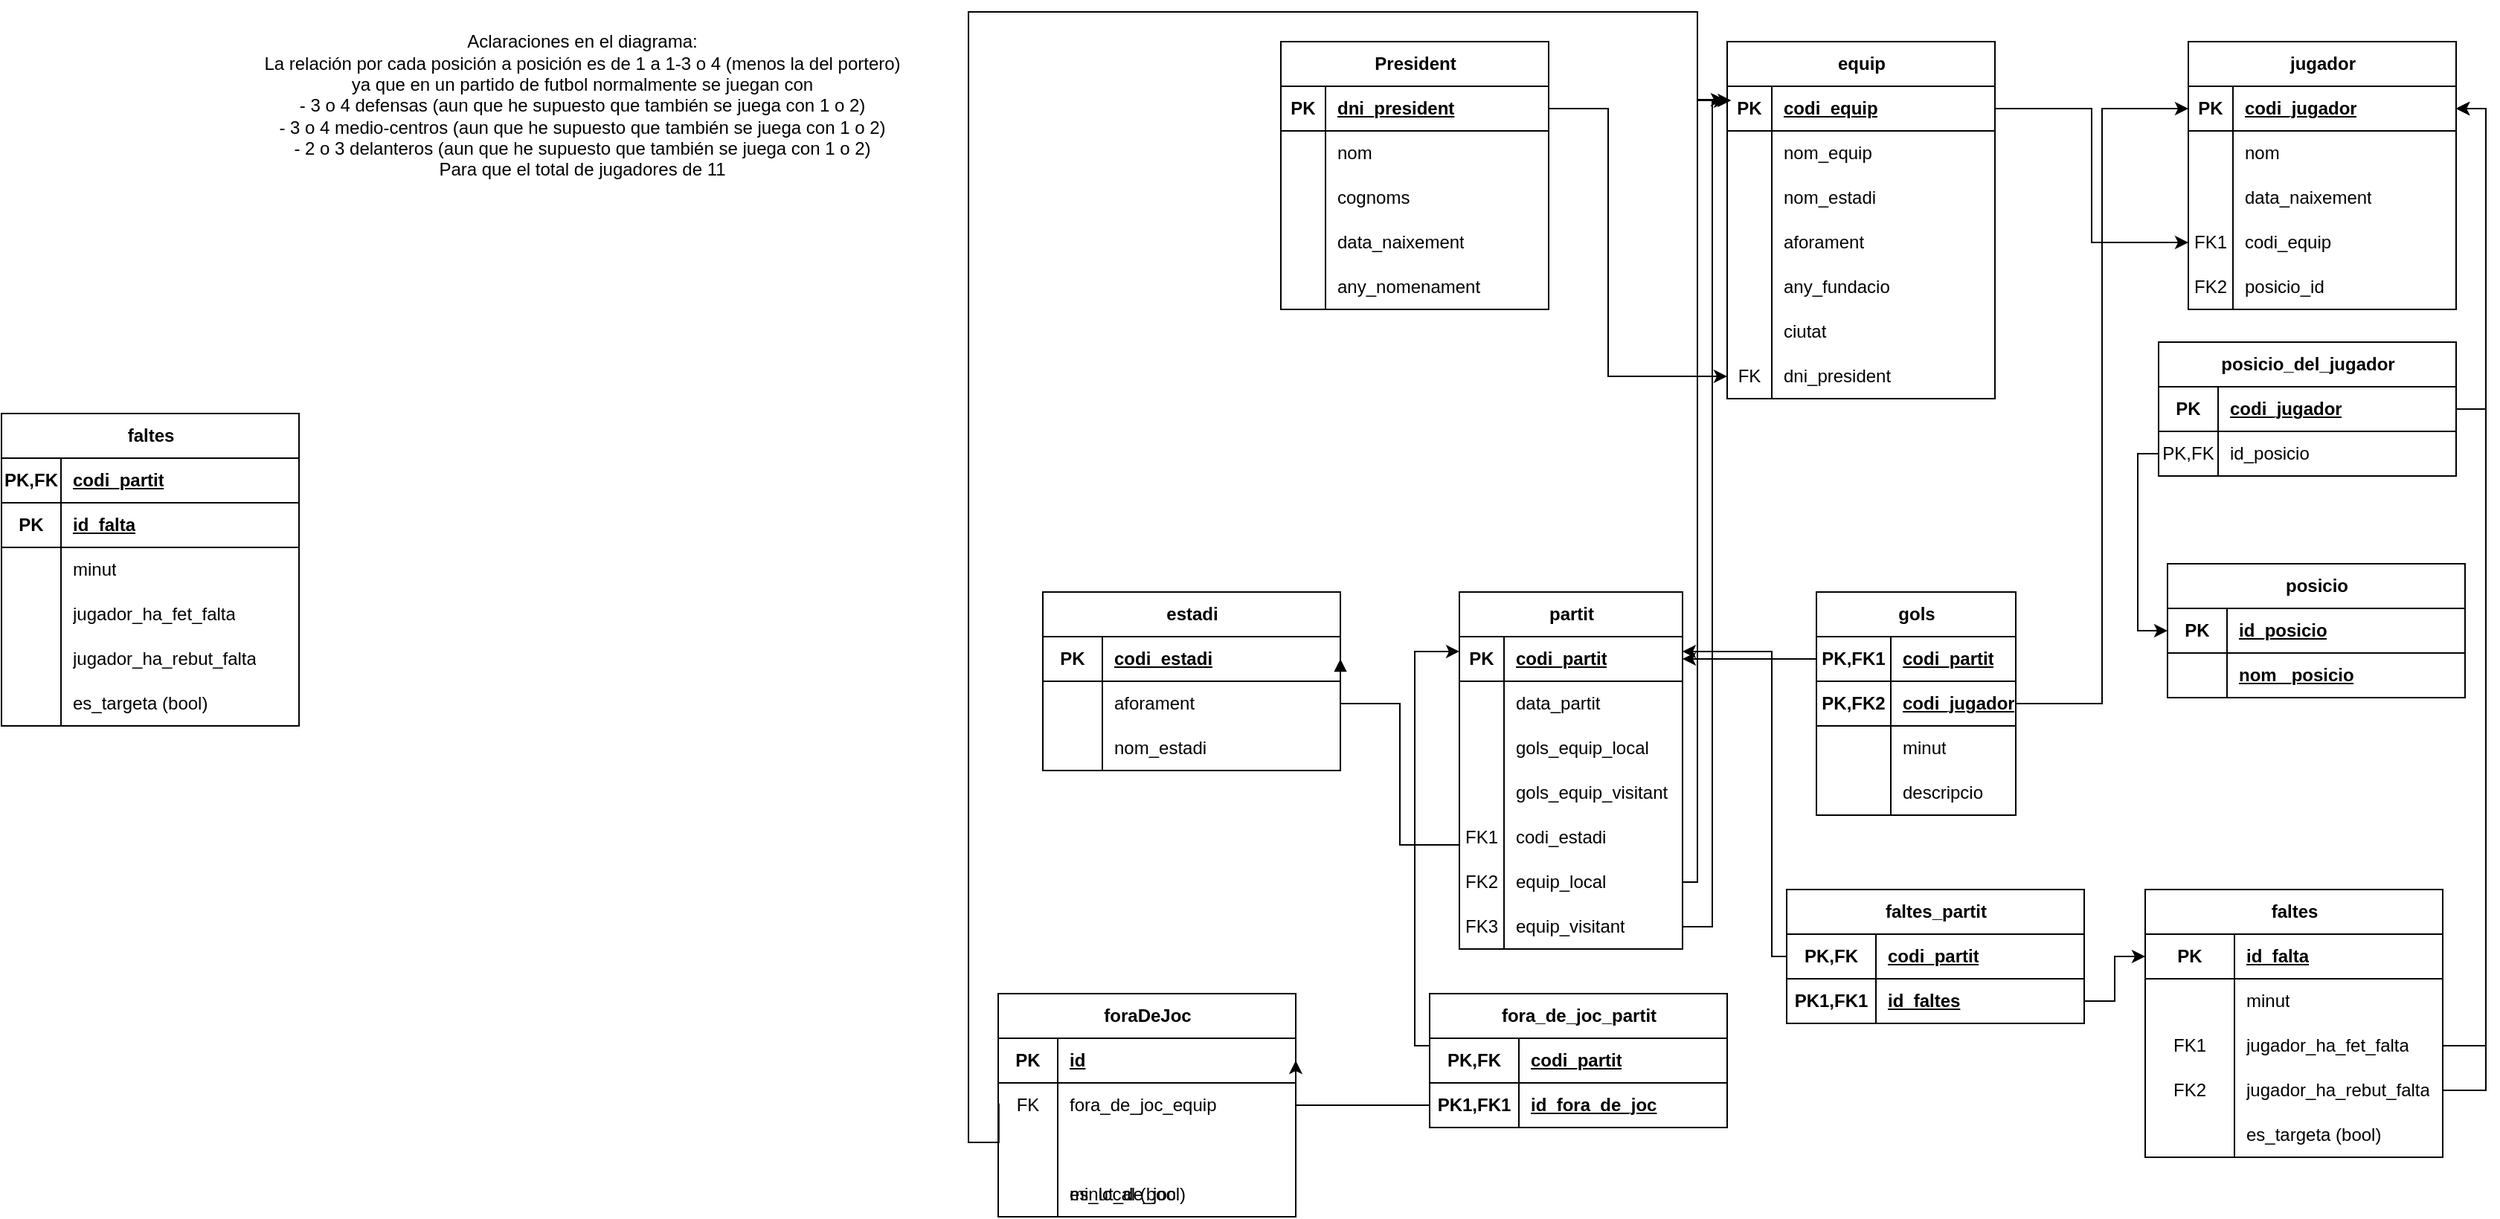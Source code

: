 <mxfile version="24.8.2">
  <diagram name="Pàgina-1" id="aIYA0AMCQCY8-BXurUip">
    <mxGraphModel dx="2244" dy="991" grid="0" gridSize="10" guides="1" tooltips="1" connect="1" arrows="1" fold="1" page="1" pageScale="1" pageWidth="827" pageHeight="1169" math="0" shadow="0">
      <root>
        <mxCell id="0" />
        <mxCell id="1" parent="0" />
        <mxCell id="J4OzDNTEdvrvTrBo7B8O-1" value="President" style="shape=table;startSize=30;container=1;collapsible=1;childLayout=tableLayout;fixedRows=1;rowLines=0;fontStyle=1;align=center;resizeLast=1;html=1;" parent="1" vertex="1">
          <mxGeometry x="20" y="40" width="180" height="180" as="geometry" />
        </mxCell>
        <mxCell id="J4OzDNTEdvrvTrBo7B8O-2" value="" style="shape=tableRow;horizontal=0;startSize=0;swimlaneHead=0;swimlaneBody=0;fillColor=none;collapsible=0;dropTarget=0;points=[[0,0.5],[1,0.5]];portConstraint=eastwest;top=0;left=0;right=0;bottom=1;" parent="J4OzDNTEdvrvTrBo7B8O-1" vertex="1">
          <mxGeometry y="30" width="180" height="30" as="geometry" />
        </mxCell>
        <mxCell id="J4OzDNTEdvrvTrBo7B8O-3" value="PK" style="shape=partialRectangle;connectable=0;fillColor=none;top=0;left=0;bottom=0;right=0;fontStyle=1;overflow=hidden;whiteSpace=wrap;html=1;" parent="J4OzDNTEdvrvTrBo7B8O-2" vertex="1">
          <mxGeometry width="30" height="30" as="geometry">
            <mxRectangle width="30" height="30" as="alternateBounds" />
          </mxGeometry>
        </mxCell>
        <mxCell id="J4OzDNTEdvrvTrBo7B8O-4" value="dni_president" style="shape=partialRectangle;connectable=0;fillColor=none;top=0;left=0;bottom=0;right=0;align=left;spacingLeft=6;fontStyle=5;overflow=hidden;whiteSpace=wrap;html=1;" parent="J4OzDNTEdvrvTrBo7B8O-2" vertex="1">
          <mxGeometry x="30" width="150" height="30" as="geometry">
            <mxRectangle width="150" height="30" as="alternateBounds" />
          </mxGeometry>
        </mxCell>
        <mxCell id="J4OzDNTEdvrvTrBo7B8O-5" value="" style="shape=tableRow;horizontal=0;startSize=0;swimlaneHead=0;swimlaneBody=0;fillColor=none;collapsible=0;dropTarget=0;points=[[0,0.5],[1,0.5]];portConstraint=eastwest;top=0;left=0;right=0;bottom=0;" parent="J4OzDNTEdvrvTrBo7B8O-1" vertex="1">
          <mxGeometry y="60" width="180" height="30" as="geometry" />
        </mxCell>
        <mxCell id="J4OzDNTEdvrvTrBo7B8O-6" value="" style="shape=partialRectangle;connectable=0;fillColor=none;top=0;left=0;bottom=0;right=0;editable=1;overflow=hidden;whiteSpace=wrap;html=1;" parent="J4OzDNTEdvrvTrBo7B8O-5" vertex="1">
          <mxGeometry width="30" height="30" as="geometry">
            <mxRectangle width="30" height="30" as="alternateBounds" />
          </mxGeometry>
        </mxCell>
        <mxCell id="J4OzDNTEdvrvTrBo7B8O-7" value="nom" style="shape=partialRectangle;connectable=0;fillColor=none;top=0;left=0;bottom=0;right=0;align=left;spacingLeft=6;overflow=hidden;whiteSpace=wrap;html=1;" parent="J4OzDNTEdvrvTrBo7B8O-5" vertex="1">
          <mxGeometry x="30" width="150" height="30" as="geometry">
            <mxRectangle width="150" height="30" as="alternateBounds" />
          </mxGeometry>
        </mxCell>
        <mxCell id="J4OzDNTEdvrvTrBo7B8O-8" value="" style="shape=tableRow;horizontal=0;startSize=0;swimlaneHead=0;swimlaneBody=0;fillColor=none;collapsible=0;dropTarget=0;points=[[0,0.5],[1,0.5]];portConstraint=eastwest;top=0;left=0;right=0;bottom=0;" parent="J4OzDNTEdvrvTrBo7B8O-1" vertex="1">
          <mxGeometry y="90" width="180" height="30" as="geometry" />
        </mxCell>
        <mxCell id="J4OzDNTEdvrvTrBo7B8O-9" value="" style="shape=partialRectangle;connectable=0;fillColor=none;top=0;left=0;bottom=0;right=0;editable=1;overflow=hidden;whiteSpace=wrap;html=1;" parent="J4OzDNTEdvrvTrBo7B8O-8" vertex="1">
          <mxGeometry width="30" height="30" as="geometry">
            <mxRectangle width="30" height="30" as="alternateBounds" />
          </mxGeometry>
        </mxCell>
        <mxCell id="J4OzDNTEdvrvTrBo7B8O-10" value="cognoms" style="shape=partialRectangle;connectable=0;fillColor=none;top=0;left=0;bottom=0;right=0;align=left;spacingLeft=6;overflow=hidden;whiteSpace=wrap;html=1;" parent="J4OzDNTEdvrvTrBo7B8O-8" vertex="1">
          <mxGeometry x="30" width="150" height="30" as="geometry">
            <mxRectangle width="150" height="30" as="alternateBounds" />
          </mxGeometry>
        </mxCell>
        <mxCell id="J4OzDNTEdvrvTrBo7B8O-11" value="" style="shape=tableRow;horizontal=0;startSize=0;swimlaneHead=0;swimlaneBody=0;fillColor=none;collapsible=0;dropTarget=0;points=[[0,0.5],[1,0.5]];portConstraint=eastwest;top=0;left=0;right=0;bottom=0;" parent="J4OzDNTEdvrvTrBo7B8O-1" vertex="1">
          <mxGeometry y="120" width="180" height="30" as="geometry" />
        </mxCell>
        <mxCell id="J4OzDNTEdvrvTrBo7B8O-12" value="" style="shape=partialRectangle;connectable=0;fillColor=none;top=0;left=0;bottom=0;right=0;editable=1;overflow=hidden;whiteSpace=wrap;html=1;" parent="J4OzDNTEdvrvTrBo7B8O-11" vertex="1">
          <mxGeometry width="30" height="30" as="geometry">
            <mxRectangle width="30" height="30" as="alternateBounds" />
          </mxGeometry>
        </mxCell>
        <mxCell id="J4OzDNTEdvrvTrBo7B8O-13" value="data_naixement" style="shape=partialRectangle;connectable=0;fillColor=none;top=0;left=0;bottom=0;right=0;align=left;spacingLeft=6;overflow=hidden;whiteSpace=wrap;html=1;" parent="J4OzDNTEdvrvTrBo7B8O-11" vertex="1">
          <mxGeometry x="30" width="150" height="30" as="geometry">
            <mxRectangle width="150" height="30" as="alternateBounds" />
          </mxGeometry>
        </mxCell>
        <mxCell id="50wBg0mrN0XMjnWdrAJ0-2" style="shape=tableRow;horizontal=0;startSize=0;swimlaneHead=0;swimlaneBody=0;fillColor=none;collapsible=0;dropTarget=0;points=[[0,0.5],[1,0.5]];portConstraint=eastwest;top=0;left=0;right=0;bottom=0;" parent="J4OzDNTEdvrvTrBo7B8O-1" vertex="1">
          <mxGeometry y="150" width="180" height="30" as="geometry" />
        </mxCell>
        <mxCell id="50wBg0mrN0XMjnWdrAJ0-3" style="shape=partialRectangle;connectable=0;fillColor=none;top=0;left=0;bottom=0;right=0;editable=1;overflow=hidden;whiteSpace=wrap;html=1;" parent="50wBg0mrN0XMjnWdrAJ0-2" vertex="1">
          <mxGeometry width="30" height="30" as="geometry">
            <mxRectangle width="30" height="30" as="alternateBounds" />
          </mxGeometry>
        </mxCell>
        <mxCell id="50wBg0mrN0XMjnWdrAJ0-4" value="any_nomenament" style="shape=partialRectangle;connectable=0;fillColor=none;top=0;left=0;bottom=0;right=0;align=left;spacingLeft=6;overflow=hidden;whiteSpace=wrap;html=1;" parent="50wBg0mrN0XMjnWdrAJ0-2" vertex="1">
          <mxGeometry x="30" width="150" height="30" as="geometry">
            <mxRectangle width="150" height="30" as="alternateBounds" />
          </mxGeometry>
        </mxCell>
        <mxCell id="OCg2vG1yN_oglT57SV5g-1" value="equip" style="shape=table;startSize=30;container=1;collapsible=1;childLayout=tableLayout;fixedRows=1;rowLines=0;fontStyle=1;align=center;resizeLast=1;html=1;" parent="1" vertex="1">
          <mxGeometry x="320" y="40" width="180" height="240" as="geometry" />
        </mxCell>
        <mxCell id="OCg2vG1yN_oglT57SV5g-2" value="" style="shape=tableRow;horizontal=0;startSize=0;swimlaneHead=0;swimlaneBody=0;fillColor=none;collapsible=0;dropTarget=0;points=[[0,0.5],[1,0.5]];portConstraint=eastwest;top=0;left=0;right=0;bottom=1;" parent="OCg2vG1yN_oglT57SV5g-1" vertex="1">
          <mxGeometry y="30" width="180" height="30" as="geometry" />
        </mxCell>
        <mxCell id="OCg2vG1yN_oglT57SV5g-3" value="PK" style="shape=partialRectangle;connectable=0;fillColor=none;top=0;left=0;bottom=0;right=0;fontStyle=1;overflow=hidden;whiteSpace=wrap;html=1;" parent="OCg2vG1yN_oglT57SV5g-2" vertex="1">
          <mxGeometry width="30" height="30" as="geometry">
            <mxRectangle width="30" height="30" as="alternateBounds" />
          </mxGeometry>
        </mxCell>
        <mxCell id="OCg2vG1yN_oglT57SV5g-4" value="codi_equip" style="shape=partialRectangle;connectable=0;fillColor=none;top=0;left=0;bottom=0;right=0;align=left;spacingLeft=6;fontStyle=5;overflow=hidden;whiteSpace=wrap;html=1;" parent="OCg2vG1yN_oglT57SV5g-2" vertex="1">
          <mxGeometry x="30" width="150" height="30" as="geometry">
            <mxRectangle width="150" height="30" as="alternateBounds" />
          </mxGeometry>
        </mxCell>
        <mxCell id="OCg2vG1yN_oglT57SV5g-5" value="" style="shape=tableRow;horizontal=0;startSize=0;swimlaneHead=0;swimlaneBody=0;fillColor=none;collapsible=0;dropTarget=0;points=[[0,0.5],[1,0.5]];portConstraint=eastwest;top=0;left=0;right=0;bottom=0;" parent="OCg2vG1yN_oglT57SV5g-1" vertex="1">
          <mxGeometry y="60" width="180" height="30" as="geometry" />
        </mxCell>
        <mxCell id="OCg2vG1yN_oglT57SV5g-6" value="" style="shape=partialRectangle;connectable=0;fillColor=none;top=0;left=0;bottom=0;right=0;editable=1;overflow=hidden;whiteSpace=wrap;html=1;" parent="OCg2vG1yN_oglT57SV5g-5" vertex="1">
          <mxGeometry width="30" height="30" as="geometry">
            <mxRectangle width="30" height="30" as="alternateBounds" />
          </mxGeometry>
        </mxCell>
        <mxCell id="OCg2vG1yN_oglT57SV5g-7" value="nom_equip" style="shape=partialRectangle;connectable=0;fillColor=none;top=0;left=0;bottom=0;right=0;align=left;spacingLeft=6;overflow=hidden;whiteSpace=wrap;html=1;" parent="OCg2vG1yN_oglT57SV5g-5" vertex="1">
          <mxGeometry x="30" width="150" height="30" as="geometry">
            <mxRectangle width="150" height="30" as="alternateBounds" />
          </mxGeometry>
        </mxCell>
        <mxCell id="OCg2vG1yN_oglT57SV5g-8" value="" style="shape=tableRow;horizontal=0;startSize=0;swimlaneHead=0;swimlaneBody=0;fillColor=none;collapsible=0;dropTarget=0;points=[[0,0.5],[1,0.5]];portConstraint=eastwest;top=0;left=0;right=0;bottom=0;" parent="OCg2vG1yN_oglT57SV5g-1" vertex="1">
          <mxGeometry y="90" width="180" height="30" as="geometry" />
        </mxCell>
        <mxCell id="OCg2vG1yN_oglT57SV5g-9" value="" style="shape=partialRectangle;connectable=0;fillColor=none;top=0;left=0;bottom=0;right=0;editable=1;overflow=hidden;whiteSpace=wrap;html=1;" parent="OCg2vG1yN_oglT57SV5g-8" vertex="1">
          <mxGeometry width="30" height="30" as="geometry">
            <mxRectangle width="30" height="30" as="alternateBounds" />
          </mxGeometry>
        </mxCell>
        <mxCell id="OCg2vG1yN_oglT57SV5g-10" value="nom_estadi" style="shape=partialRectangle;connectable=0;fillColor=none;top=0;left=0;bottom=0;right=0;align=left;spacingLeft=6;overflow=hidden;whiteSpace=wrap;html=1;" parent="OCg2vG1yN_oglT57SV5g-8" vertex="1">
          <mxGeometry x="30" width="150" height="30" as="geometry">
            <mxRectangle width="150" height="30" as="alternateBounds" />
          </mxGeometry>
        </mxCell>
        <mxCell id="OCg2vG1yN_oglT57SV5g-11" value="" style="shape=tableRow;horizontal=0;startSize=0;swimlaneHead=0;swimlaneBody=0;fillColor=none;collapsible=0;dropTarget=0;points=[[0,0.5],[1,0.5]];portConstraint=eastwest;top=0;left=0;right=0;bottom=0;" parent="OCg2vG1yN_oglT57SV5g-1" vertex="1">
          <mxGeometry y="120" width="180" height="30" as="geometry" />
        </mxCell>
        <mxCell id="OCg2vG1yN_oglT57SV5g-12" value="" style="shape=partialRectangle;connectable=0;fillColor=none;top=0;left=0;bottom=0;right=0;editable=1;overflow=hidden;whiteSpace=wrap;html=1;" parent="OCg2vG1yN_oglT57SV5g-11" vertex="1">
          <mxGeometry width="30" height="30" as="geometry">
            <mxRectangle width="30" height="30" as="alternateBounds" />
          </mxGeometry>
        </mxCell>
        <mxCell id="OCg2vG1yN_oglT57SV5g-13" value="aforament" style="shape=partialRectangle;connectable=0;fillColor=none;top=0;left=0;bottom=0;right=0;align=left;spacingLeft=6;overflow=hidden;whiteSpace=wrap;html=1;" parent="OCg2vG1yN_oglT57SV5g-11" vertex="1">
          <mxGeometry x="30" width="150" height="30" as="geometry">
            <mxRectangle width="150" height="30" as="alternateBounds" />
          </mxGeometry>
        </mxCell>
        <mxCell id="50wBg0mrN0XMjnWdrAJ0-5" style="shape=tableRow;horizontal=0;startSize=0;swimlaneHead=0;swimlaneBody=0;fillColor=none;collapsible=0;dropTarget=0;points=[[0,0.5],[1,0.5]];portConstraint=eastwest;top=0;left=0;right=0;bottom=0;" parent="OCg2vG1yN_oglT57SV5g-1" vertex="1">
          <mxGeometry y="150" width="180" height="30" as="geometry" />
        </mxCell>
        <mxCell id="50wBg0mrN0XMjnWdrAJ0-6" style="shape=partialRectangle;connectable=0;fillColor=none;top=0;left=0;bottom=0;right=0;editable=1;overflow=hidden;whiteSpace=wrap;html=1;" parent="50wBg0mrN0XMjnWdrAJ0-5" vertex="1">
          <mxGeometry width="30" height="30" as="geometry">
            <mxRectangle width="30" height="30" as="alternateBounds" />
          </mxGeometry>
        </mxCell>
        <mxCell id="50wBg0mrN0XMjnWdrAJ0-7" value="any_fundacio" style="shape=partialRectangle;connectable=0;fillColor=none;top=0;left=0;bottom=0;right=0;align=left;spacingLeft=6;overflow=hidden;whiteSpace=wrap;html=1;" parent="50wBg0mrN0XMjnWdrAJ0-5" vertex="1">
          <mxGeometry x="30" width="150" height="30" as="geometry">
            <mxRectangle width="150" height="30" as="alternateBounds" />
          </mxGeometry>
        </mxCell>
        <mxCell id="50wBg0mrN0XMjnWdrAJ0-8" style="shape=tableRow;horizontal=0;startSize=0;swimlaneHead=0;swimlaneBody=0;fillColor=none;collapsible=0;dropTarget=0;points=[[0,0.5],[1,0.5]];portConstraint=eastwest;top=0;left=0;right=0;bottom=0;" parent="OCg2vG1yN_oglT57SV5g-1" vertex="1">
          <mxGeometry y="180" width="180" height="30" as="geometry" />
        </mxCell>
        <mxCell id="50wBg0mrN0XMjnWdrAJ0-9" style="shape=partialRectangle;connectable=0;fillColor=none;top=0;left=0;bottom=0;right=0;editable=1;overflow=hidden;whiteSpace=wrap;html=1;" parent="50wBg0mrN0XMjnWdrAJ0-8" vertex="1">
          <mxGeometry width="30" height="30" as="geometry">
            <mxRectangle width="30" height="30" as="alternateBounds" />
          </mxGeometry>
        </mxCell>
        <mxCell id="50wBg0mrN0XMjnWdrAJ0-10" value="ciutat" style="shape=partialRectangle;connectable=0;fillColor=none;top=0;left=0;bottom=0;right=0;align=left;spacingLeft=6;overflow=hidden;whiteSpace=wrap;html=1;" parent="50wBg0mrN0XMjnWdrAJ0-8" vertex="1">
          <mxGeometry x="30" width="150" height="30" as="geometry">
            <mxRectangle width="150" height="30" as="alternateBounds" />
          </mxGeometry>
        </mxCell>
        <mxCell id="50wBg0mrN0XMjnWdrAJ0-112" style="shape=tableRow;horizontal=0;startSize=0;swimlaneHead=0;swimlaneBody=0;fillColor=none;collapsible=0;dropTarget=0;points=[[0,0.5],[1,0.5]];portConstraint=eastwest;top=0;left=0;right=0;bottom=0;" parent="OCg2vG1yN_oglT57SV5g-1" vertex="1">
          <mxGeometry y="210" width="180" height="30" as="geometry" />
        </mxCell>
        <mxCell id="50wBg0mrN0XMjnWdrAJ0-113" value="FK" style="shape=partialRectangle;connectable=0;fillColor=none;top=0;left=0;bottom=0;right=0;editable=1;overflow=hidden;whiteSpace=wrap;html=1;" parent="50wBg0mrN0XMjnWdrAJ0-112" vertex="1">
          <mxGeometry width="30" height="30" as="geometry">
            <mxRectangle width="30" height="30" as="alternateBounds" />
          </mxGeometry>
        </mxCell>
        <mxCell id="50wBg0mrN0XMjnWdrAJ0-114" value="dni_president" style="shape=partialRectangle;connectable=0;fillColor=none;top=0;left=0;bottom=0;right=0;align=left;spacingLeft=6;overflow=hidden;whiteSpace=wrap;html=1;" parent="50wBg0mrN0XMjnWdrAJ0-112" vertex="1">
          <mxGeometry x="30" width="150" height="30" as="geometry">
            <mxRectangle width="150" height="30" as="alternateBounds" />
          </mxGeometry>
        </mxCell>
        <mxCell id="50wBg0mrN0XMjnWdrAJ0-11" value="jugador" style="shape=table;startSize=30;container=1;collapsible=1;childLayout=tableLayout;fixedRows=1;rowLines=0;fontStyle=1;align=center;resizeLast=1;html=1;" parent="1" vertex="1">
          <mxGeometry x="630" y="40" width="180" height="180" as="geometry" />
        </mxCell>
        <mxCell id="50wBg0mrN0XMjnWdrAJ0-12" value="" style="shape=tableRow;horizontal=0;startSize=0;swimlaneHead=0;swimlaneBody=0;fillColor=none;collapsible=0;dropTarget=0;points=[[0,0.5],[1,0.5]];portConstraint=eastwest;top=0;left=0;right=0;bottom=1;" parent="50wBg0mrN0XMjnWdrAJ0-11" vertex="1">
          <mxGeometry y="30" width="180" height="30" as="geometry" />
        </mxCell>
        <mxCell id="50wBg0mrN0XMjnWdrAJ0-13" value="PK" style="shape=partialRectangle;connectable=0;fillColor=none;top=0;left=0;bottom=0;right=0;fontStyle=1;overflow=hidden;whiteSpace=wrap;html=1;" parent="50wBg0mrN0XMjnWdrAJ0-12" vertex="1">
          <mxGeometry width="30" height="30" as="geometry">
            <mxRectangle width="30" height="30" as="alternateBounds" />
          </mxGeometry>
        </mxCell>
        <mxCell id="50wBg0mrN0XMjnWdrAJ0-14" value="codi_jugador" style="shape=partialRectangle;connectable=0;fillColor=none;top=0;left=0;bottom=0;right=0;align=left;spacingLeft=6;fontStyle=5;overflow=hidden;whiteSpace=wrap;html=1;" parent="50wBg0mrN0XMjnWdrAJ0-12" vertex="1">
          <mxGeometry x="30" width="150" height="30" as="geometry">
            <mxRectangle width="150" height="30" as="alternateBounds" />
          </mxGeometry>
        </mxCell>
        <mxCell id="50wBg0mrN0XMjnWdrAJ0-15" value="" style="shape=tableRow;horizontal=0;startSize=0;swimlaneHead=0;swimlaneBody=0;fillColor=none;collapsible=0;dropTarget=0;points=[[0,0.5],[1,0.5]];portConstraint=eastwest;top=0;left=0;right=0;bottom=0;" parent="50wBg0mrN0XMjnWdrAJ0-11" vertex="1">
          <mxGeometry y="60" width="180" height="30" as="geometry" />
        </mxCell>
        <mxCell id="50wBg0mrN0XMjnWdrAJ0-16" value="" style="shape=partialRectangle;connectable=0;fillColor=none;top=0;left=0;bottom=0;right=0;editable=1;overflow=hidden;whiteSpace=wrap;html=1;" parent="50wBg0mrN0XMjnWdrAJ0-15" vertex="1">
          <mxGeometry width="30" height="30" as="geometry">
            <mxRectangle width="30" height="30" as="alternateBounds" />
          </mxGeometry>
        </mxCell>
        <mxCell id="50wBg0mrN0XMjnWdrAJ0-17" value="nom" style="shape=partialRectangle;connectable=0;fillColor=none;top=0;left=0;bottom=0;right=0;align=left;spacingLeft=6;overflow=hidden;whiteSpace=wrap;html=1;" parent="50wBg0mrN0XMjnWdrAJ0-15" vertex="1">
          <mxGeometry x="30" width="150" height="30" as="geometry">
            <mxRectangle width="150" height="30" as="alternateBounds" />
          </mxGeometry>
        </mxCell>
        <mxCell id="50wBg0mrN0XMjnWdrAJ0-18" value="" style="shape=tableRow;horizontal=0;startSize=0;swimlaneHead=0;swimlaneBody=0;fillColor=none;collapsible=0;dropTarget=0;points=[[0,0.5],[1,0.5]];portConstraint=eastwest;top=0;left=0;right=0;bottom=0;" parent="50wBg0mrN0XMjnWdrAJ0-11" vertex="1">
          <mxGeometry y="90" width="180" height="30" as="geometry" />
        </mxCell>
        <mxCell id="50wBg0mrN0XMjnWdrAJ0-19" value="" style="shape=partialRectangle;connectable=0;fillColor=none;top=0;left=0;bottom=0;right=0;editable=1;overflow=hidden;whiteSpace=wrap;html=1;" parent="50wBg0mrN0XMjnWdrAJ0-18" vertex="1">
          <mxGeometry width="30" height="30" as="geometry">
            <mxRectangle width="30" height="30" as="alternateBounds" />
          </mxGeometry>
        </mxCell>
        <mxCell id="50wBg0mrN0XMjnWdrAJ0-20" value="data_naixement" style="shape=partialRectangle;connectable=0;fillColor=none;top=0;left=0;bottom=0;right=0;align=left;spacingLeft=6;overflow=hidden;whiteSpace=wrap;html=1;" parent="50wBg0mrN0XMjnWdrAJ0-18" vertex="1">
          <mxGeometry x="30" width="150" height="30" as="geometry">
            <mxRectangle width="150" height="30" as="alternateBounds" />
          </mxGeometry>
        </mxCell>
        <mxCell id="7pJW5YzFHqyKufc8Ey2G-111" style="shape=tableRow;horizontal=0;startSize=0;swimlaneHead=0;swimlaneBody=0;fillColor=none;collapsible=0;dropTarget=0;points=[[0,0.5],[1,0.5]];portConstraint=eastwest;top=0;left=0;right=0;bottom=0;" parent="50wBg0mrN0XMjnWdrAJ0-11" vertex="1">
          <mxGeometry y="120" width="180" height="30" as="geometry" />
        </mxCell>
        <mxCell id="7pJW5YzFHqyKufc8Ey2G-112" value="FK1" style="shape=partialRectangle;connectable=0;fillColor=none;top=0;left=0;bottom=0;right=0;editable=1;overflow=hidden;whiteSpace=wrap;html=1;" parent="7pJW5YzFHqyKufc8Ey2G-111" vertex="1">
          <mxGeometry width="30" height="30" as="geometry">
            <mxRectangle width="30" height="30" as="alternateBounds" />
          </mxGeometry>
        </mxCell>
        <mxCell id="7pJW5YzFHqyKufc8Ey2G-113" value="codi_equip" style="shape=partialRectangle;connectable=0;fillColor=none;top=0;left=0;bottom=0;right=0;align=left;spacingLeft=6;overflow=hidden;whiteSpace=wrap;html=1;" parent="7pJW5YzFHqyKufc8Ey2G-111" vertex="1">
          <mxGeometry x="30" width="150" height="30" as="geometry">
            <mxRectangle width="150" height="30" as="alternateBounds" />
          </mxGeometry>
        </mxCell>
        <mxCell id="7pJW5YzFHqyKufc8Ey2G-106" style="shape=tableRow;horizontal=0;startSize=0;swimlaneHead=0;swimlaneBody=0;fillColor=none;collapsible=0;dropTarget=0;points=[[0,0.5],[1,0.5]];portConstraint=eastwest;top=0;left=0;right=0;bottom=0;" parent="50wBg0mrN0XMjnWdrAJ0-11" vertex="1">
          <mxGeometry y="150" width="180" height="30" as="geometry" />
        </mxCell>
        <mxCell id="7pJW5YzFHqyKufc8Ey2G-107" value="FK2" style="shape=partialRectangle;connectable=0;fillColor=none;top=0;left=0;bottom=0;right=0;editable=1;overflow=hidden;whiteSpace=wrap;html=1;" parent="7pJW5YzFHqyKufc8Ey2G-106" vertex="1">
          <mxGeometry width="30" height="30" as="geometry">
            <mxRectangle width="30" height="30" as="alternateBounds" />
          </mxGeometry>
        </mxCell>
        <mxCell id="7pJW5YzFHqyKufc8Ey2G-108" value="posicio_id" style="shape=partialRectangle;connectable=0;fillColor=none;top=0;left=0;bottom=0;right=0;align=left;spacingLeft=6;overflow=hidden;whiteSpace=wrap;html=1;" parent="7pJW5YzFHqyKufc8Ey2G-106" vertex="1">
          <mxGeometry x="30" width="150" height="30" as="geometry">
            <mxRectangle width="150" height="30" as="alternateBounds" />
          </mxGeometry>
        </mxCell>
        <mxCell id="50wBg0mrN0XMjnWdrAJ0-30" value="posicio" style="shape=table;startSize=30;container=1;collapsible=1;childLayout=tableLayout;fixedRows=1;rowLines=0;fontStyle=1;align=center;resizeLast=1;html=1;" parent="1" vertex="1">
          <mxGeometry x="616" y="391" width="200" height="90" as="geometry" />
        </mxCell>
        <mxCell id="50wBg0mrN0XMjnWdrAJ0-46" value="" style="shape=tableRow;horizontal=0;startSize=0;swimlaneHead=0;swimlaneBody=0;fillColor=none;collapsible=0;dropTarget=0;points=[[0,0.5],[1,0.5]];portConstraint=eastwest;top=0;left=0;right=0;bottom=1;" parent="50wBg0mrN0XMjnWdrAJ0-30" vertex="1">
          <mxGeometry y="30" width="200" height="30" as="geometry" />
        </mxCell>
        <mxCell id="50wBg0mrN0XMjnWdrAJ0-47" value="PK" style="shape=partialRectangle;connectable=0;fillColor=none;top=0;left=0;bottom=0;right=0;fontStyle=1;overflow=hidden;whiteSpace=wrap;html=1;" parent="50wBg0mrN0XMjnWdrAJ0-46" vertex="1">
          <mxGeometry width="40" height="30" as="geometry">
            <mxRectangle width="40" height="30" as="alternateBounds" />
          </mxGeometry>
        </mxCell>
        <mxCell id="50wBg0mrN0XMjnWdrAJ0-48" value="id_posicio" style="shape=partialRectangle;connectable=0;fillColor=none;top=0;left=0;bottom=0;right=0;align=left;spacingLeft=6;fontStyle=5;overflow=hidden;whiteSpace=wrap;html=1;" parent="50wBg0mrN0XMjnWdrAJ0-46" vertex="1">
          <mxGeometry x="40" width="160" height="30" as="geometry">
            <mxRectangle width="160" height="30" as="alternateBounds" />
          </mxGeometry>
        </mxCell>
        <mxCell id="uSXmt2wQjGhN3Osov5bS-11" style="shape=tableRow;horizontal=0;startSize=0;swimlaneHead=0;swimlaneBody=0;fillColor=none;collapsible=0;dropTarget=0;points=[[0,0.5],[1,0.5]];portConstraint=eastwest;top=0;left=0;right=0;bottom=1;" vertex="1" parent="50wBg0mrN0XMjnWdrAJ0-30">
          <mxGeometry y="60" width="200" height="30" as="geometry" />
        </mxCell>
        <mxCell id="uSXmt2wQjGhN3Osov5bS-12" style="shape=partialRectangle;connectable=0;fillColor=none;top=0;left=0;bottom=0;right=0;fontStyle=1;overflow=hidden;whiteSpace=wrap;html=1;" vertex="1" parent="uSXmt2wQjGhN3Osov5bS-11">
          <mxGeometry width="40" height="30" as="geometry">
            <mxRectangle width="40" height="30" as="alternateBounds" />
          </mxGeometry>
        </mxCell>
        <mxCell id="uSXmt2wQjGhN3Osov5bS-13" value="nom _posicio" style="shape=partialRectangle;connectable=0;fillColor=none;top=0;left=0;bottom=0;right=0;align=left;spacingLeft=6;fontStyle=5;overflow=hidden;whiteSpace=wrap;html=1;" vertex="1" parent="uSXmt2wQjGhN3Osov5bS-11">
          <mxGeometry x="40" width="160" height="30" as="geometry">
            <mxRectangle width="160" height="30" as="alternateBounds" />
          </mxGeometry>
        </mxCell>
        <mxCell id="50wBg0mrN0XMjnWdrAJ0-50" value="partit" style="shape=table;startSize=30;container=1;collapsible=1;childLayout=tableLayout;fixedRows=1;rowLines=0;fontStyle=1;align=center;resizeLast=1;html=1;" parent="1" vertex="1">
          <mxGeometry x="140" y="410" width="150" height="240" as="geometry" />
        </mxCell>
        <mxCell id="50wBg0mrN0XMjnWdrAJ0-51" value="" style="shape=tableRow;horizontal=0;startSize=0;swimlaneHead=0;swimlaneBody=0;fillColor=none;collapsible=0;dropTarget=0;points=[[0,0.5],[1,0.5]];portConstraint=eastwest;top=0;left=0;right=0;bottom=1;" parent="50wBg0mrN0XMjnWdrAJ0-50" vertex="1">
          <mxGeometry y="30" width="150" height="30" as="geometry" />
        </mxCell>
        <mxCell id="50wBg0mrN0XMjnWdrAJ0-52" value="PK" style="shape=partialRectangle;connectable=0;fillColor=none;top=0;left=0;bottom=0;right=0;fontStyle=1;overflow=hidden;whiteSpace=wrap;html=1;" parent="50wBg0mrN0XMjnWdrAJ0-51" vertex="1">
          <mxGeometry width="30" height="30" as="geometry">
            <mxRectangle width="30" height="30" as="alternateBounds" />
          </mxGeometry>
        </mxCell>
        <mxCell id="50wBg0mrN0XMjnWdrAJ0-53" value="codi_partit" style="shape=partialRectangle;connectable=0;fillColor=none;top=0;left=0;bottom=0;right=0;align=left;spacingLeft=6;fontStyle=5;overflow=hidden;whiteSpace=wrap;html=1;" parent="50wBg0mrN0XMjnWdrAJ0-51" vertex="1">
          <mxGeometry x="30" width="120" height="30" as="geometry">
            <mxRectangle width="120" height="30" as="alternateBounds" />
          </mxGeometry>
        </mxCell>
        <mxCell id="50wBg0mrN0XMjnWdrAJ0-54" value="" style="shape=tableRow;horizontal=0;startSize=0;swimlaneHead=0;swimlaneBody=0;fillColor=none;collapsible=0;dropTarget=0;points=[[0,0.5],[1,0.5]];portConstraint=eastwest;top=0;left=0;right=0;bottom=0;" parent="50wBg0mrN0XMjnWdrAJ0-50" vertex="1">
          <mxGeometry y="60" width="150" height="30" as="geometry" />
        </mxCell>
        <mxCell id="50wBg0mrN0XMjnWdrAJ0-55" value="" style="shape=partialRectangle;connectable=0;fillColor=none;top=0;left=0;bottom=0;right=0;editable=1;overflow=hidden;whiteSpace=wrap;html=1;" parent="50wBg0mrN0XMjnWdrAJ0-54" vertex="1">
          <mxGeometry width="30" height="30" as="geometry">
            <mxRectangle width="30" height="30" as="alternateBounds" />
          </mxGeometry>
        </mxCell>
        <mxCell id="50wBg0mrN0XMjnWdrAJ0-56" value="data_partit" style="shape=partialRectangle;connectable=0;fillColor=none;top=0;left=0;bottom=0;right=0;align=left;spacingLeft=6;overflow=hidden;whiteSpace=wrap;html=1;" parent="50wBg0mrN0XMjnWdrAJ0-54" vertex="1">
          <mxGeometry x="30" width="120" height="30" as="geometry">
            <mxRectangle width="120" height="30" as="alternateBounds" />
          </mxGeometry>
        </mxCell>
        <mxCell id="50wBg0mrN0XMjnWdrAJ0-57" value="" style="shape=tableRow;horizontal=0;startSize=0;swimlaneHead=0;swimlaneBody=0;fillColor=none;collapsible=0;dropTarget=0;points=[[0,0.5],[1,0.5]];portConstraint=eastwest;top=0;left=0;right=0;bottom=0;" parent="50wBg0mrN0XMjnWdrAJ0-50" vertex="1">
          <mxGeometry y="90" width="150" height="30" as="geometry" />
        </mxCell>
        <mxCell id="50wBg0mrN0XMjnWdrAJ0-58" value="" style="shape=partialRectangle;connectable=0;fillColor=none;top=0;left=0;bottom=0;right=0;editable=1;overflow=hidden;whiteSpace=wrap;html=1;" parent="50wBg0mrN0XMjnWdrAJ0-57" vertex="1">
          <mxGeometry width="30" height="30" as="geometry">
            <mxRectangle width="30" height="30" as="alternateBounds" />
          </mxGeometry>
        </mxCell>
        <mxCell id="50wBg0mrN0XMjnWdrAJ0-59" value="gols_equip_local" style="shape=partialRectangle;connectable=0;fillColor=none;top=0;left=0;bottom=0;right=0;align=left;spacingLeft=6;overflow=hidden;whiteSpace=wrap;html=1;" parent="50wBg0mrN0XMjnWdrAJ0-57" vertex="1">
          <mxGeometry x="30" width="120" height="30" as="geometry">
            <mxRectangle width="120" height="30" as="alternateBounds" />
          </mxGeometry>
        </mxCell>
        <mxCell id="50wBg0mrN0XMjnWdrAJ0-60" value="" style="shape=tableRow;horizontal=0;startSize=0;swimlaneHead=0;swimlaneBody=0;fillColor=none;collapsible=0;dropTarget=0;points=[[0,0.5],[1,0.5]];portConstraint=eastwest;top=0;left=0;right=0;bottom=0;" parent="50wBg0mrN0XMjnWdrAJ0-50" vertex="1">
          <mxGeometry y="120" width="150" height="30" as="geometry" />
        </mxCell>
        <mxCell id="50wBg0mrN0XMjnWdrAJ0-61" value="" style="shape=partialRectangle;connectable=0;fillColor=none;top=0;left=0;bottom=0;right=0;editable=1;overflow=hidden;whiteSpace=wrap;html=1;" parent="50wBg0mrN0XMjnWdrAJ0-60" vertex="1">
          <mxGeometry width="30" height="30" as="geometry">
            <mxRectangle width="30" height="30" as="alternateBounds" />
          </mxGeometry>
        </mxCell>
        <mxCell id="50wBg0mrN0XMjnWdrAJ0-62" value="gols_equip_visitant" style="shape=partialRectangle;connectable=0;fillColor=none;top=0;left=0;bottom=0;right=0;align=left;spacingLeft=6;overflow=hidden;whiteSpace=wrap;html=1;" parent="50wBg0mrN0XMjnWdrAJ0-60" vertex="1">
          <mxGeometry x="30" width="120" height="30" as="geometry">
            <mxRectangle width="120" height="30" as="alternateBounds" />
          </mxGeometry>
        </mxCell>
        <mxCell id="50wBg0mrN0XMjnWdrAJ0-231" style="shape=tableRow;horizontal=0;startSize=0;swimlaneHead=0;swimlaneBody=0;fillColor=none;collapsible=0;dropTarget=0;points=[[0,0.5],[1,0.5]];portConstraint=eastwest;top=0;left=0;right=0;bottom=0;" parent="50wBg0mrN0XMjnWdrAJ0-50" vertex="1">
          <mxGeometry y="150" width="150" height="30" as="geometry" />
        </mxCell>
        <mxCell id="50wBg0mrN0XMjnWdrAJ0-232" value="FK1" style="shape=partialRectangle;connectable=0;fillColor=none;top=0;left=0;bottom=0;right=0;editable=1;overflow=hidden;whiteSpace=wrap;html=1;" parent="50wBg0mrN0XMjnWdrAJ0-231" vertex="1">
          <mxGeometry width="30" height="30" as="geometry">
            <mxRectangle width="30" height="30" as="alternateBounds" />
          </mxGeometry>
        </mxCell>
        <mxCell id="50wBg0mrN0XMjnWdrAJ0-233" value="codi_estadi" style="shape=partialRectangle;connectable=0;fillColor=none;top=0;left=0;bottom=0;right=0;align=left;spacingLeft=6;overflow=hidden;whiteSpace=wrap;html=1;" parent="50wBg0mrN0XMjnWdrAJ0-231" vertex="1">
          <mxGeometry x="30" width="120" height="30" as="geometry">
            <mxRectangle width="120" height="30" as="alternateBounds" />
          </mxGeometry>
        </mxCell>
        <mxCell id="50wBg0mrN0XMjnWdrAJ0-234" style="shape=tableRow;horizontal=0;startSize=0;swimlaneHead=0;swimlaneBody=0;fillColor=none;collapsible=0;dropTarget=0;points=[[0,0.5],[1,0.5]];portConstraint=eastwest;top=0;left=0;right=0;bottom=0;" parent="50wBg0mrN0XMjnWdrAJ0-50" vertex="1">
          <mxGeometry y="180" width="150" height="30" as="geometry" />
        </mxCell>
        <mxCell id="50wBg0mrN0XMjnWdrAJ0-235" value="FK2" style="shape=partialRectangle;connectable=0;fillColor=none;top=0;left=0;bottom=0;right=0;editable=1;overflow=hidden;whiteSpace=wrap;html=1;" parent="50wBg0mrN0XMjnWdrAJ0-234" vertex="1">
          <mxGeometry width="30" height="30" as="geometry">
            <mxRectangle width="30" height="30" as="alternateBounds" />
          </mxGeometry>
        </mxCell>
        <mxCell id="50wBg0mrN0XMjnWdrAJ0-236" value="equip_local" style="shape=partialRectangle;connectable=0;fillColor=none;top=0;left=0;bottom=0;right=0;align=left;spacingLeft=6;overflow=hidden;whiteSpace=wrap;html=1;" parent="50wBg0mrN0XMjnWdrAJ0-234" vertex="1">
          <mxGeometry x="30" width="120" height="30" as="geometry">
            <mxRectangle width="120" height="30" as="alternateBounds" />
          </mxGeometry>
        </mxCell>
        <mxCell id="7pJW5YzFHqyKufc8Ey2G-115" style="shape=tableRow;horizontal=0;startSize=0;swimlaneHead=0;swimlaneBody=0;fillColor=none;collapsible=0;dropTarget=0;points=[[0,0.5],[1,0.5]];portConstraint=eastwest;top=0;left=0;right=0;bottom=0;" parent="50wBg0mrN0XMjnWdrAJ0-50" vertex="1">
          <mxGeometry y="210" width="150" height="30" as="geometry" />
        </mxCell>
        <mxCell id="7pJW5YzFHqyKufc8Ey2G-116" value="FK3" style="shape=partialRectangle;connectable=0;fillColor=none;top=0;left=0;bottom=0;right=0;editable=1;overflow=hidden;whiteSpace=wrap;html=1;" parent="7pJW5YzFHqyKufc8Ey2G-115" vertex="1">
          <mxGeometry width="30" height="30" as="geometry">
            <mxRectangle width="30" height="30" as="alternateBounds" />
          </mxGeometry>
        </mxCell>
        <mxCell id="7pJW5YzFHqyKufc8Ey2G-117" value="equip_visitant" style="shape=partialRectangle;connectable=0;fillColor=none;top=0;left=0;bottom=0;right=0;align=left;spacingLeft=6;overflow=hidden;whiteSpace=wrap;html=1;" parent="7pJW5YzFHqyKufc8Ey2G-115" vertex="1">
          <mxGeometry x="30" width="120" height="30" as="geometry">
            <mxRectangle width="120" height="30" as="alternateBounds" />
          </mxGeometry>
        </mxCell>
        <mxCell id="50wBg0mrN0XMjnWdrAJ0-69" value="gols" style="shape=table;startSize=30;container=1;collapsible=1;childLayout=tableLayout;fixedRows=1;rowLines=0;fontStyle=1;align=center;resizeLast=1;html=1;" parent="1" vertex="1">
          <mxGeometry x="380" y="410" width="134" height="150" as="geometry" />
        </mxCell>
        <mxCell id="50wBg0mrN0XMjnWdrAJ0-70" value="" style="shape=tableRow;horizontal=0;startSize=0;swimlaneHead=0;swimlaneBody=0;fillColor=none;collapsible=0;dropTarget=0;points=[[0,0.5],[1,0.5]];portConstraint=eastwest;top=0;left=0;right=0;bottom=1;" parent="50wBg0mrN0XMjnWdrAJ0-69" vertex="1">
          <mxGeometry y="30" width="134" height="30" as="geometry" />
        </mxCell>
        <mxCell id="50wBg0mrN0XMjnWdrAJ0-71" value="PK,FK1" style="shape=partialRectangle;connectable=0;fillColor=none;top=0;left=0;bottom=0;right=0;fontStyle=1;overflow=hidden;whiteSpace=wrap;html=1;" parent="50wBg0mrN0XMjnWdrAJ0-70" vertex="1">
          <mxGeometry width="50" height="30" as="geometry">
            <mxRectangle width="50" height="30" as="alternateBounds" />
          </mxGeometry>
        </mxCell>
        <mxCell id="50wBg0mrN0XMjnWdrAJ0-72" value="codi_partit" style="shape=partialRectangle;connectable=0;fillColor=none;top=0;left=0;bottom=0;right=0;align=left;spacingLeft=6;fontStyle=5;overflow=hidden;whiteSpace=wrap;html=1;" parent="50wBg0mrN0XMjnWdrAJ0-70" vertex="1">
          <mxGeometry x="50" width="84" height="30" as="geometry">
            <mxRectangle width="84" height="30" as="alternateBounds" />
          </mxGeometry>
        </mxCell>
        <mxCell id="50wBg0mrN0XMjnWdrAJ0-85" style="shape=tableRow;horizontal=0;startSize=0;swimlaneHead=0;swimlaneBody=0;fillColor=none;collapsible=0;dropTarget=0;points=[[0,0.5],[1,0.5]];portConstraint=eastwest;top=0;left=0;right=0;bottom=1;" parent="50wBg0mrN0XMjnWdrAJ0-69" vertex="1">
          <mxGeometry y="60" width="134" height="30" as="geometry" />
        </mxCell>
        <mxCell id="50wBg0mrN0XMjnWdrAJ0-86" value="PK,FK2" style="shape=partialRectangle;connectable=0;fillColor=none;top=0;left=0;bottom=0;right=0;fontStyle=1;overflow=hidden;whiteSpace=wrap;html=1;" parent="50wBg0mrN0XMjnWdrAJ0-85" vertex="1">
          <mxGeometry width="50" height="30" as="geometry">
            <mxRectangle width="50" height="30" as="alternateBounds" />
          </mxGeometry>
        </mxCell>
        <mxCell id="50wBg0mrN0XMjnWdrAJ0-87" value="codi_jugador" style="shape=partialRectangle;connectable=0;fillColor=none;top=0;left=0;bottom=0;right=0;align=left;spacingLeft=6;fontStyle=5;overflow=hidden;whiteSpace=wrap;html=1;" parent="50wBg0mrN0XMjnWdrAJ0-85" vertex="1">
          <mxGeometry x="50" width="84" height="30" as="geometry">
            <mxRectangle width="84" height="30" as="alternateBounds" />
          </mxGeometry>
        </mxCell>
        <mxCell id="50wBg0mrN0XMjnWdrAJ0-73" value="" style="shape=tableRow;horizontal=0;startSize=0;swimlaneHead=0;swimlaneBody=0;fillColor=none;collapsible=0;dropTarget=0;points=[[0,0.5],[1,0.5]];portConstraint=eastwest;top=0;left=0;right=0;bottom=0;" parent="50wBg0mrN0XMjnWdrAJ0-69" vertex="1">
          <mxGeometry y="90" width="134" height="30" as="geometry" />
        </mxCell>
        <mxCell id="50wBg0mrN0XMjnWdrAJ0-74" value="" style="shape=partialRectangle;connectable=0;fillColor=none;top=0;left=0;bottom=0;right=0;editable=1;overflow=hidden;whiteSpace=wrap;html=1;" parent="50wBg0mrN0XMjnWdrAJ0-73" vertex="1">
          <mxGeometry width="50" height="30" as="geometry">
            <mxRectangle width="50" height="30" as="alternateBounds" />
          </mxGeometry>
        </mxCell>
        <mxCell id="50wBg0mrN0XMjnWdrAJ0-75" value="minut" style="shape=partialRectangle;connectable=0;fillColor=none;top=0;left=0;bottom=0;right=0;align=left;spacingLeft=6;overflow=hidden;whiteSpace=wrap;html=1;" parent="50wBg0mrN0XMjnWdrAJ0-73" vertex="1">
          <mxGeometry x="50" width="84" height="30" as="geometry">
            <mxRectangle width="84" height="30" as="alternateBounds" />
          </mxGeometry>
        </mxCell>
        <mxCell id="50wBg0mrN0XMjnWdrAJ0-76" value="" style="shape=tableRow;horizontal=0;startSize=0;swimlaneHead=0;swimlaneBody=0;fillColor=none;collapsible=0;dropTarget=0;points=[[0,0.5],[1,0.5]];portConstraint=eastwest;top=0;left=0;right=0;bottom=0;" parent="50wBg0mrN0XMjnWdrAJ0-69" vertex="1">
          <mxGeometry y="120" width="134" height="30" as="geometry" />
        </mxCell>
        <mxCell id="50wBg0mrN0XMjnWdrAJ0-77" value="" style="shape=partialRectangle;connectable=0;fillColor=none;top=0;left=0;bottom=0;right=0;editable=1;overflow=hidden;whiteSpace=wrap;html=1;" parent="50wBg0mrN0XMjnWdrAJ0-76" vertex="1">
          <mxGeometry width="50" height="30" as="geometry">
            <mxRectangle width="50" height="30" as="alternateBounds" />
          </mxGeometry>
        </mxCell>
        <mxCell id="50wBg0mrN0XMjnWdrAJ0-78" value="descripcio" style="shape=partialRectangle;connectable=0;fillColor=none;top=0;left=0;bottom=0;right=0;align=left;spacingLeft=6;overflow=hidden;whiteSpace=wrap;html=1;" parent="50wBg0mrN0XMjnWdrAJ0-76" vertex="1">
          <mxGeometry x="50" width="84" height="30" as="geometry">
            <mxRectangle width="84" height="30" as="alternateBounds" />
          </mxGeometry>
        </mxCell>
        <mxCell id="50wBg0mrN0XMjnWdrAJ0-199" value="estadi" style="shape=table;startSize=30;container=1;collapsible=1;childLayout=tableLayout;fixedRows=1;rowLines=0;fontStyle=1;align=center;resizeLast=1;html=1;" parent="1" vertex="1">
          <mxGeometry x="-140" y="410" width="200" height="120" as="geometry" />
        </mxCell>
        <mxCell id="50wBg0mrN0XMjnWdrAJ0-209" style="shape=tableRow;horizontal=0;startSize=0;swimlaneHead=0;swimlaneBody=0;fillColor=none;collapsible=0;dropTarget=0;points=[[0,0.5],[1,0.5]];portConstraint=eastwest;top=0;left=0;right=0;bottom=1;" parent="50wBg0mrN0XMjnWdrAJ0-199" vertex="1">
          <mxGeometry y="30" width="200" height="30" as="geometry" />
        </mxCell>
        <mxCell id="50wBg0mrN0XMjnWdrAJ0-210" value="PK" style="shape=partialRectangle;connectable=0;fillColor=none;top=0;left=0;bottom=0;right=0;fontStyle=1;overflow=hidden;whiteSpace=wrap;html=1;" parent="50wBg0mrN0XMjnWdrAJ0-209" vertex="1">
          <mxGeometry width="40" height="30" as="geometry">
            <mxRectangle width="40" height="30" as="alternateBounds" />
          </mxGeometry>
        </mxCell>
        <mxCell id="50wBg0mrN0XMjnWdrAJ0-211" value="codi_estadi" style="shape=partialRectangle;connectable=0;fillColor=none;top=0;left=0;bottom=0;right=0;align=left;spacingLeft=6;fontStyle=5;overflow=hidden;whiteSpace=wrap;html=1;" parent="50wBg0mrN0XMjnWdrAJ0-209" vertex="1">
          <mxGeometry x="40" width="160" height="30" as="geometry">
            <mxRectangle width="160" height="30" as="alternateBounds" />
          </mxGeometry>
        </mxCell>
        <mxCell id="50wBg0mrN0XMjnWdrAJ0-206" value="" style="shape=tableRow;horizontal=0;startSize=0;swimlaneHead=0;swimlaneBody=0;fillColor=none;collapsible=0;dropTarget=0;points=[[0,0.5],[1,0.5]];portConstraint=eastwest;top=0;left=0;right=0;bottom=0;" parent="50wBg0mrN0XMjnWdrAJ0-199" vertex="1">
          <mxGeometry y="60" width="200" height="30" as="geometry" />
        </mxCell>
        <mxCell id="50wBg0mrN0XMjnWdrAJ0-207" value="" style="shape=partialRectangle;connectable=0;fillColor=none;top=0;left=0;bottom=0;right=0;editable=1;overflow=hidden;whiteSpace=wrap;html=1;" parent="50wBg0mrN0XMjnWdrAJ0-206" vertex="1">
          <mxGeometry width="40" height="30" as="geometry">
            <mxRectangle width="40" height="30" as="alternateBounds" />
          </mxGeometry>
        </mxCell>
        <mxCell id="50wBg0mrN0XMjnWdrAJ0-208" value="aforament" style="shape=partialRectangle;connectable=0;fillColor=none;top=0;left=0;bottom=0;right=0;align=left;spacingLeft=6;overflow=hidden;whiteSpace=wrap;html=1;" parent="50wBg0mrN0XMjnWdrAJ0-206" vertex="1">
          <mxGeometry x="40" width="160" height="30" as="geometry">
            <mxRectangle width="160" height="30" as="alternateBounds" />
          </mxGeometry>
        </mxCell>
        <mxCell id="50wBg0mrN0XMjnWdrAJ0-238" style="shape=tableRow;horizontal=0;startSize=0;swimlaneHead=0;swimlaneBody=0;fillColor=none;collapsible=0;dropTarget=0;points=[[0,0.5],[1,0.5]];portConstraint=eastwest;top=0;left=0;right=0;bottom=0;" parent="50wBg0mrN0XMjnWdrAJ0-199" vertex="1">
          <mxGeometry y="90" width="200" height="30" as="geometry" />
        </mxCell>
        <mxCell id="50wBg0mrN0XMjnWdrAJ0-239" style="shape=partialRectangle;connectable=0;fillColor=none;top=0;left=0;bottom=0;right=0;editable=1;overflow=hidden;whiteSpace=wrap;html=1;" parent="50wBg0mrN0XMjnWdrAJ0-238" vertex="1">
          <mxGeometry width="40" height="30" as="geometry">
            <mxRectangle width="40" height="30" as="alternateBounds" />
          </mxGeometry>
        </mxCell>
        <mxCell id="50wBg0mrN0XMjnWdrAJ0-240" value="nom_estadi" style="shape=partialRectangle;connectable=0;fillColor=none;top=0;left=0;bottom=0;right=0;align=left;spacingLeft=6;overflow=hidden;whiteSpace=wrap;html=1;" parent="50wBg0mrN0XMjnWdrAJ0-238" vertex="1">
          <mxGeometry x="40" width="160" height="30" as="geometry">
            <mxRectangle width="160" height="30" as="alternateBounds" />
          </mxGeometry>
        </mxCell>
        <mxCell id="7pJW5YzFHqyKufc8Ey2G-104" style="edgeStyle=orthogonalEdgeStyle;rounded=0;orthogonalLoop=1;jettySize=auto;html=1;exitX=0.002;exitY=0.459;exitDx=0;exitDy=0;exitPerimeter=0;" parent="1" source="50wBg0mrN0XMjnWdrAJ0-216" edge="1">
          <mxGeometry relative="1" as="geometry">
            <Array as="points">
              <mxPoint x="-170" y="780" />
              <mxPoint x="-190" y="780" />
              <mxPoint x="-190" y="20" />
              <mxPoint x="300" y="20" />
              <mxPoint x="300" y="79" />
            </Array>
            <mxPoint x="318" y="79" as="targetPoint" />
          </mxGeometry>
        </mxCell>
        <mxCell id="50wBg0mrN0XMjnWdrAJ0-212" value="foraDeJoc" style="shape=table;startSize=30;container=1;collapsible=1;childLayout=tableLayout;fixedRows=1;rowLines=0;fontStyle=1;align=center;resizeLast=1;html=1;" parent="1" vertex="1">
          <mxGeometry x="-170" y="680" width="200" height="150" as="geometry" />
        </mxCell>
        <mxCell id="50wBg0mrN0XMjnWdrAJ0-225" style="shape=tableRow;horizontal=0;startSize=0;swimlaneHead=0;swimlaneBody=0;fillColor=none;collapsible=0;dropTarget=0;points=[[0,0.5],[1,0.5]];portConstraint=eastwest;top=0;left=0;right=0;bottom=1;" parent="50wBg0mrN0XMjnWdrAJ0-212" vertex="1">
          <mxGeometry y="30" width="200" height="30" as="geometry" />
        </mxCell>
        <mxCell id="50wBg0mrN0XMjnWdrAJ0-226" value="PK" style="shape=partialRectangle;connectable=0;fillColor=none;top=0;left=0;bottom=0;right=0;fontStyle=1;overflow=hidden;whiteSpace=wrap;html=1;" parent="50wBg0mrN0XMjnWdrAJ0-225" vertex="1">
          <mxGeometry width="40" height="30" as="geometry">
            <mxRectangle width="40" height="30" as="alternateBounds" />
          </mxGeometry>
        </mxCell>
        <mxCell id="50wBg0mrN0XMjnWdrAJ0-227" value="id" style="shape=partialRectangle;connectable=0;fillColor=none;top=0;left=0;bottom=0;right=0;align=left;spacingLeft=6;fontStyle=5;overflow=hidden;whiteSpace=wrap;html=1;" parent="50wBg0mrN0XMjnWdrAJ0-225" vertex="1">
          <mxGeometry x="40" width="160" height="30" as="geometry">
            <mxRectangle width="160" height="30" as="alternateBounds" />
          </mxGeometry>
        </mxCell>
        <mxCell id="50wBg0mrN0XMjnWdrAJ0-216" value="" style="shape=tableRow;horizontal=0;startSize=0;swimlaneHead=0;swimlaneBody=0;fillColor=none;collapsible=0;dropTarget=0;points=[[0,0.5],[1,0.5]];portConstraint=eastwest;top=0;left=0;right=0;bottom=0;" parent="50wBg0mrN0XMjnWdrAJ0-212" vertex="1">
          <mxGeometry y="60" width="200" height="30" as="geometry" />
        </mxCell>
        <mxCell id="50wBg0mrN0XMjnWdrAJ0-217" value="FK" style="shape=partialRectangle;connectable=0;fillColor=none;top=0;left=0;bottom=0;right=0;editable=1;overflow=hidden;whiteSpace=wrap;html=1;" parent="50wBg0mrN0XMjnWdrAJ0-216" vertex="1">
          <mxGeometry width="40" height="30" as="geometry">
            <mxRectangle width="40" height="30" as="alternateBounds" />
          </mxGeometry>
        </mxCell>
        <mxCell id="50wBg0mrN0XMjnWdrAJ0-218" value="fora_de_joc_equip" style="shape=partialRectangle;connectable=0;fillColor=none;top=0;left=0;bottom=0;right=0;align=left;spacingLeft=6;overflow=hidden;whiteSpace=wrap;html=1;" parent="50wBg0mrN0XMjnWdrAJ0-216" vertex="1">
          <mxGeometry x="40" width="160" height="30" as="geometry">
            <mxRectangle width="160" height="30" as="alternateBounds" />
          </mxGeometry>
        </mxCell>
        <mxCell id="50wBg0mrN0XMjnWdrAJ0-219" value="" style="shape=tableRow;horizontal=0;startSize=0;swimlaneHead=0;swimlaneBody=0;fillColor=none;collapsible=0;dropTarget=0;points=[[0,0.5],[1,0.5]];portConstraint=eastwest;top=0;left=0;right=0;bottom=0;" parent="50wBg0mrN0XMjnWdrAJ0-212" vertex="1">
          <mxGeometry y="90" width="200" height="30" as="geometry" />
        </mxCell>
        <mxCell id="50wBg0mrN0XMjnWdrAJ0-220" value="" style="shape=partialRectangle;connectable=0;fillColor=none;top=0;left=0;bottom=0;right=0;editable=1;overflow=hidden;whiteSpace=wrap;html=1;" parent="50wBg0mrN0XMjnWdrAJ0-219" vertex="1">
          <mxGeometry width="40" height="30" as="geometry">
            <mxRectangle width="40" height="30" as="alternateBounds" />
          </mxGeometry>
        </mxCell>
        <mxCell id="50wBg0mrN0XMjnWdrAJ0-221" value="" style="shape=partialRectangle;connectable=0;fillColor=none;top=0;left=0;bottom=0;right=0;align=left;spacingLeft=6;overflow=hidden;whiteSpace=wrap;html=1;" parent="50wBg0mrN0XMjnWdrAJ0-219" vertex="1">
          <mxGeometry x="40" width="160" height="30" as="geometry">
            <mxRectangle width="160" height="30" as="alternateBounds" />
          </mxGeometry>
        </mxCell>
        <mxCell id="7pJW5YzFHqyKufc8Ey2G-197" style="shape=tableRow;horizontal=0;startSize=0;swimlaneHead=0;swimlaneBody=0;fillColor=none;collapsible=0;dropTarget=0;points=[[0,0.5],[1,0.5]];portConstraint=eastwest;top=0;left=0;right=0;bottom=0;" parent="50wBg0mrN0XMjnWdrAJ0-212" vertex="1">
          <mxGeometry y="120" width="200" height="30" as="geometry" />
        </mxCell>
        <mxCell id="7pJW5YzFHqyKufc8Ey2G-198" style="shape=partialRectangle;connectable=0;fillColor=none;top=0;left=0;bottom=0;right=0;editable=1;overflow=hidden;whiteSpace=wrap;html=1;" parent="7pJW5YzFHqyKufc8Ey2G-197" vertex="1">
          <mxGeometry width="40" height="30" as="geometry">
            <mxRectangle width="40" height="30" as="alternateBounds" />
          </mxGeometry>
        </mxCell>
        <mxCell id="7pJW5YzFHqyKufc8Ey2G-199" value="es_local (bool)" style="shape=partialRectangle;connectable=0;fillColor=none;top=0;left=0;bottom=0;right=0;align=left;spacingLeft=6;overflow=hidden;whiteSpace=wrap;html=1;" parent="7pJW5YzFHqyKufc8Ey2G-197" vertex="1">
          <mxGeometry x="40" width="160" height="30" as="geometry">
            <mxRectangle width="160" height="30" as="alternateBounds" />
          </mxGeometry>
        </mxCell>
        <mxCell id="50wBg0mrN0XMjnWdrAJ0-332" value="&lt;div&gt;Aclaraciones en el diagrama:&lt;/div&gt;&lt;div&gt;La relación por cada posición a posición es de 1 a 1-3 o 4 (menos la del portero)&lt;/div&gt;&lt;div&gt;ya que en un partido de futbol normalmente se juegan con &lt;br&gt;&lt;/div&gt;&lt;div&gt;- 3 o 4 defensas (aun que he supuesto que también se juega con 1 o 2)&lt;br&gt;&lt;/div&gt;&lt;div&gt;- 3 o 4 medio-centros (aun que he supuesto que también se juega con 1 o 2)&lt;/div&gt;&lt;div&gt;- 2 o 3 delanteros (aun que he supuesto que también se juega con 1 o 2)&lt;/div&gt;&lt;div&gt;Para que el total de jugadores de 11&lt;br&gt;&lt;/div&gt;" style="text;html=1;align=center;verticalAlign=middle;resizable=0;points=[];autosize=1;strokeColor=none;fillColor=none;" parent="1" vertex="1">
          <mxGeometry x="-675" y="28" width="450" height="110" as="geometry" />
        </mxCell>
        <mxCell id="7pJW5YzFHqyKufc8Ey2G-1" value="fora_de_joc_partit" style="shape=table;startSize=30;container=1;collapsible=1;childLayout=tableLayout;fixedRows=1;rowLines=0;fontStyle=1;align=center;resizeLast=1;html=1;" parent="1" vertex="1">
          <mxGeometry x="120" y="680" width="200" height="90" as="geometry" />
        </mxCell>
        <mxCell id="7pJW5YzFHqyKufc8Ey2G-2" value="" style="shape=tableRow;horizontal=0;startSize=0;swimlaneHead=0;swimlaneBody=0;fillColor=none;collapsible=0;dropTarget=0;points=[[0,0.5],[1,0.5]];portConstraint=eastwest;top=0;left=0;right=0;bottom=1;" parent="7pJW5YzFHqyKufc8Ey2G-1" vertex="1">
          <mxGeometry y="30" width="200" height="30" as="geometry" />
        </mxCell>
        <mxCell id="7pJW5YzFHqyKufc8Ey2G-3" value="PK,FK" style="shape=partialRectangle;connectable=0;fillColor=none;top=0;left=0;bottom=0;right=0;fontStyle=1;overflow=hidden;whiteSpace=wrap;html=1;" parent="7pJW5YzFHqyKufc8Ey2G-2" vertex="1">
          <mxGeometry width="60" height="30" as="geometry">
            <mxRectangle width="60" height="30" as="alternateBounds" />
          </mxGeometry>
        </mxCell>
        <mxCell id="7pJW5YzFHqyKufc8Ey2G-4" value="codi_partit" style="shape=partialRectangle;connectable=0;fillColor=none;top=0;left=0;bottom=0;right=0;align=left;spacingLeft=6;fontStyle=5;overflow=hidden;whiteSpace=wrap;html=1;" parent="7pJW5YzFHqyKufc8Ey2G-2" vertex="1">
          <mxGeometry x="60" width="140" height="30" as="geometry">
            <mxRectangle width="140" height="30" as="alternateBounds" />
          </mxGeometry>
        </mxCell>
        <mxCell id="7pJW5YzFHqyKufc8Ey2G-5" style="shape=tableRow;horizontal=0;startSize=0;swimlaneHead=0;swimlaneBody=0;fillColor=none;collapsible=0;dropTarget=0;points=[[0,0.5],[1,0.5]];portConstraint=eastwest;top=0;left=0;right=0;bottom=1;" parent="7pJW5YzFHqyKufc8Ey2G-1" vertex="1">
          <mxGeometry y="60" width="200" height="30" as="geometry" />
        </mxCell>
        <mxCell id="7pJW5YzFHqyKufc8Ey2G-6" value="PK1,FK1" style="shape=partialRectangle;connectable=0;fillColor=none;top=0;left=0;bottom=0;right=0;fontStyle=1;overflow=hidden;whiteSpace=wrap;html=1;" parent="7pJW5YzFHqyKufc8Ey2G-5" vertex="1">
          <mxGeometry width="60" height="30" as="geometry">
            <mxRectangle width="60" height="30" as="alternateBounds" />
          </mxGeometry>
        </mxCell>
        <mxCell id="7pJW5YzFHqyKufc8Ey2G-7" value="id_fora_de_joc" style="shape=partialRectangle;connectable=0;fillColor=none;top=0;left=0;bottom=0;right=0;align=left;spacingLeft=6;fontStyle=5;overflow=hidden;whiteSpace=wrap;html=1;" parent="7pJW5YzFHqyKufc8Ey2G-5" vertex="1">
          <mxGeometry x="60" width="140" height="30" as="geometry">
            <mxRectangle width="140" height="30" as="alternateBounds" />
          </mxGeometry>
        </mxCell>
        <mxCell id="7pJW5YzFHqyKufc8Ey2G-44" style="edgeStyle=orthogonalEdgeStyle;rounded=0;orthogonalLoop=1;jettySize=auto;html=1;entryX=1;entryY=0.5;entryDx=0;entryDy=0;endArrow=block;endFill=1;" parent="1" source="50wBg0mrN0XMjnWdrAJ0-231" target="50wBg0mrN0XMjnWdrAJ0-209" edge="1">
          <mxGeometry relative="1" as="geometry">
            <Array as="points">
              <mxPoint x="100" y="580" />
              <mxPoint x="100" y="485" />
            </Array>
          </mxGeometry>
        </mxCell>
        <mxCell id="7pJW5YzFHqyKufc8Ey2G-69" value="faltes" style="shape=table;startSize=30;container=1;collapsible=1;childLayout=tableLayout;fixedRows=1;rowLines=0;fontStyle=1;align=center;resizeLast=1;html=1;" parent="1" vertex="1">
          <mxGeometry x="-840" y="290" width="200" height="210" as="geometry" />
        </mxCell>
        <mxCell id="7pJW5YzFHqyKufc8Ey2G-70" value="" style="shape=tableRow;horizontal=0;startSize=0;swimlaneHead=0;swimlaneBody=0;fillColor=none;collapsible=0;dropTarget=0;points=[[0,0.5],[1,0.5]];portConstraint=eastwest;top=0;left=0;right=0;bottom=1;" parent="7pJW5YzFHqyKufc8Ey2G-69" vertex="1">
          <mxGeometry y="30" width="200" height="30" as="geometry" />
        </mxCell>
        <mxCell id="7pJW5YzFHqyKufc8Ey2G-71" value="PK,FK" style="shape=partialRectangle;connectable=0;fillColor=none;top=0;left=0;bottom=0;right=0;fontStyle=1;overflow=hidden;whiteSpace=wrap;html=1;" parent="7pJW5YzFHqyKufc8Ey2G-70" vertex="1">
          <mxGeometry width="40" height="30" as="geometry">
            <mxRectangle width="40" height="30" as="alternateBounds" />
          </mxGeometry>
        </mxCell>
        <mxCell id="7pJW5YzFHqyKufc8Ey2G-72" value="codi_partit" style="shape=partialRectangle;connectable=0;fillColor=none;top=0;left=0;bottom=0;right=0;align=left;spacingLeft=6;fontStyle=5;overflow=hidden;whiteSpace=wrap;html=1;" parent="7pJW5YzFHqyKufc8Ey2G-70" vertex="1">
          <mxGeometry x="40" width="160" height="30" as="geometry">
            <mxRectangle width="160" height="30" as="alternateBounds" />
          </mxGeometry>
        </mxCell>
        <mxCell id="7pJW5YzFHqyKufc8Ey2G-73" style="shape=tableRow;horizontal=0;startSize=0;swimlaneHead=0;swimlaneBody=0;fillColor=none;collapsible=0;dropTarget=0;points=[[0,0.5],[1,0.5]];portConstraint=eastwest;top=0;left=0;right=0;bottom=1;" parent="7pJW5YzFHqyKufc8Ey2G-69" vertex="1">
          <mxGeometry y="60" width="200" height="30" as="geometry" />
        </mxCell>
        <mxCell id="7pJW5YzFHqyKufc8Ey2G-74" value="PK" style="shape=partialRectangle;connectable=0;fillColor=none;top=0;left=0;bottom=0;right=0;fontStyle=1;overflow=hidden;whiteSpace=wrap;html=1;" parent="7pJW5YzFHqyKufc8Ey2G-73" vertex="1">
          <mxGeometry width="40" height="30" as="geometry">
            <mxRectangle width="40" height="30" as="alternateBounds" />
          </mxGeometry>
        </mxCell>
        <mxCell id="7pJW5YzFHqyKufc8Ey2G-75" value="id_falta" style="shape=partialRectangle;connectable=0;fillColor=none;top=0;left=0;bottom=0;right=0;align=left;spacingLeft=6;fontStyle=5;overflow=hidden;whiteSpace=wrap;html=1;" parent="7pJW5YzFHqyKufc8Ey2G-73" vertex="1">
          <mxGeometry x="40" width="160" height="30" as="geometry">
            <mxRectangle width="160" height="30" as="alternateBounds" />
          </mxGeometry>
        </mxCell>
        <mxCell id="7pJW5YzFHqyKufc8Ey2G-76" value="" style="shape=tableRow;horizontal=0;startSize=0;swimlaneHead=0;swimlaneBody=0;fillColor=none;collapsible=0;dropTarget=0;points=[[0,0.5],[1,0.5]];portConstraint=eastwest;top=0;left=0;right=0;bottom=0;" parent="7pJW5YzFHqyKufc8Ey2G-69" vertex="1">
          <mxGeometry y="90" width="200" height="30" as="geometry" />
        </mxCell>
        <mxCell id="7pJW5YzFHqyKufc8Ey2G-77" value="" style="shape=partialRectangle;connectable=0;fillColor=none;top=0;left=0;bottom=0;right=0;editable=1;overflow=hidden;whiteSpace=wrap;html=1;" parent="7pJW5YzFHqyKufc8Ey2G-76" vertex="1">
          <mxGeometry width="40" height="30" as="geometry">
            <mxRectangle width="40" height="30" as="alternateBounds" />
          </mxGeometry>
        </mxCell>
        <mxCell id="7pJW5YzFHqyKufc8Ey2G-78" value="minut" style="shape=partialRectangle;connectable=0;fillColor=none;top=0;left=0;bottom=0;right=0;align=left;spacingLeft=6;overflow=hidden;whiteSpace=wrap;html=1;" parent="7pJW5YzFHqyKufc8Ey2G-76" vertex="1">
          <mxGeometry x="40" width="160" height="30" as="geometry">
            <mxRectangle width="160" height="30" as="alternateBounds" />
          </mxGeometry>
        </mxCell>
        <mxCell id="7pJW5YzFHqyKufc8Ey2G-79" value="" style="shape=tableRow;horizontal=0;startSize=0;swimlaneHead=0;swimlaneBody=0;fillColor=none;collapsible=0;dropTarget=0;points=[[0,0.5],[1,0.5]];portConstraint=eastwest;top=0;left=0;right=0;bottom=0;" parent="7pJW5YzFHqyKufc8Ey2G-69" vertex="1">
          <mxGeometry y="120" width="200" height="30" as="geometry" />
        </mxCell>
        <mxCell id="7pJW5YzFHqyKufc8Ey2G-80" value="" style="shape=partialRectangle;connectable=0;fillColor=none;top=0;left=0;bottom=0;right=0;editable=1;overflow=hidden;whiteSpace=wrap;html=1;" parent="7pJW5YzFHqyKufc8Ey2G-79" vertex="1">
          <mxGeometry width="40" height="30" as="geometry">
            <mxRectangle width="40" height="30" as="alternateBounds" />
          </mxGeometry>
        </mxCell>
        <mxCell id="7pJW5YzFHqyKufc8Ey2G-81" value="jugador_ha_fet_falta" style="shape=partialRectangle;connectable=0;fillColor=none;top=0;left=0;bottom=0;right=0;align=left;spacingLeft=6;overflow=hidden;whiteSpace=wrap;html=1;" parent="7pJW5YzFHqyKufc8Ey2G-79" vertex="1">
          <mxGeometry x="40" width="160" height="30" as="geometry">
            <mxRectangle width="160" height="30" as="alternateBounds" />
          </mxGeometry>
        </mxCell>
        <mxCell id="7pJW5YzFHqyKufc8Ey2G-82" style="shape=tableRow;horizontal=0;startSize=0;swimlaneHead=0;swimlaneBody=0;fillColor=none;collapsible=0;dropTarget=0;points=[[0,0.5],[1,0.5]];portConstraint=eastwest;top=0;left=0;right=0;bottom=0;" parent="7pJW5YzFHqyKufc8Ey2G-69" vertex="1">
          <mxGeometry y="150" width="200" height="30" as="geometry" />
        </mxCell>
        <mxCell id="7pJW5YzFHqyKufc8Ey2G-83" style="shape=partialRectangle;connectable=0;fillColor=none;top=0;left=0;bottom=0;right=0;editable=1;overflow=hidden;whiteSpace=wrap;html=1;" parent="7pJW5YzFHqyKufc8Ey2G-82" vertex="1">
          <mxGeometry width="40" height="30" as="geometry">
            <mxRectangle width="40" height="30" as="alternateBounds" />
          </mxGeometry>
        </mxCell>
        <mxCell id="7pJW5YzFHqyKufc8Ey2G-84" value="jugador_ha_rebut_falta" style="shape=partialRectangle;connectable=0;fillColor=none;top=0;left=0;bottom=0;right=0;align=left;spacingLeft=6;overflow=hidden;whiteSpace=wrap;html=1;" parent="7pJW5YzFHqyKufc8Ey2G-82" vertex="1">
          <mxGeometry x="40" width="160" height="30" as="geometry">
            <mxRectangle width="160" height="30" as="alternateBounds" />
          </mxGeometry>
        </mxCell>
        <mxCell id="7pJW5YzFHqyKufc8Ey2G-85" style="shape=tableRow;horizontal=0;startSize=0;swimlaneHead=0;swimlaneBody=0;fillColor=none;collapsible=0;dropTarget=0;points=[[0,0.5],[1,0.5]];portConstraint=eastwest;top=0;left=0;right=0;bottom=0;" parent="7pJW5YzFHqyKufc8Ey2G-69" vertex="1">
          <mxGeometry y="180" width="200" height="30" as="geometry" />
        </mxCell>
        <mxCell id="7pJW5YzFHqyKufc8Ey2G-86" style="shape=partialRectangle;connectable=0;fillColor=none;top=0;left=0;bottom=0;right=0;editable=1;overflow=hidden;whiteSpace=wrap;html=1;" parent="7pJW5YzFHqyKufc8Ey2G-85" vertex="1">
          <mxGeometry width="40" height="30" as="geometry">
            <mxRectangle width="40" height="30" as="alternateBounds" />
          </mxGeometry>
        </mxCell>
        <mxCell id="7pJW5YzFHqyKufc8Ey2G-87" value="es_targeta (bool)" style="shape=partialRectangle;connectable=0;fillColor=none;top=0;left=0;bottom=0;right=0;align=left;spacingLeft=6;overflow=hidden;whiteSpace=wrap;html=1;" parent="7pJW5YzFHqyKufc8Ey2G-85" vertex="1">
          <mxGeometry x="40" width="160" height="30" as="geometry">
            <mxRectangle width="160" height="30" as="alternateBounds" />
          </mxGeometry>
        </mxCell>
        <mxCell id="7pJW5YzFHqyKufc8Ey2G-98" style="edgeStyle=orthogonalEdgeStyle;rounded=0;orthogonalLoop=1;jettySize=auto;html=1;entryX=0;entryY=0.333;entryDx=0;entryDy=0;entryPerimeter=0;" parent="1" source="7pJW5YzFHqyKufc8Ey2G-2" target="50wBg0mrN0XMjnWdrAJ0-51" edge="1">
          <mxGeometry relative="1" as="geometry">
            <Array as="points">
              <mxPoint x="110" y="715" />
              <mxPoint x="110" y="450" />
            </Array>
          </mxGeometry>
        </mxCell>
        <mxCell id="7pJW5YzFHqyKufc8Ey2G-99" style="edgeStyle=orthogonalEdgeStyle;rounded=0;orthogonalLoop=1;jettySize=auto;html=1;entryX=1;entryY=0.5;entryDx=0;entryDy=0;" parent="1" source="7pJW5YzFHqyKufc8Ey2G-5" target="50wBg0mrN0XMjnWdrAJ0-225" edge="1">
          <mxGeometry relative="1" as="geometry">
            <Array as="points">
              <mxPoint x="80" y="755" />
              <mxPoint x="80" y="755" />
            </Array>
          </mxGeometry>
        </mxCell>
        <mxCell id="7pJW5YzFHqyKufc8Ey2G-100" style="shape=tableRow;horizontal=0;startSize=0;swimlaneHead=0;swimlaneBody=0;fillColor=none;collapsible=0;dropTarget=0;points=[[0,0.5],[1,0.5]];portConstraint=eastwest;top=0;left=0;right=0;bottom=0;" parent="1" vertex="1">
          <mxGeometry x="-170" y="800" width="200" height="30" as="geometry" />
        </mxCell>
        <mxCell id="7pJW5YzFHqyKufc8Ey2G-101" style="shape=partialRectangle;connectable=0;fillColor=none;top=0;left=0;bottom=0;right=0;editable=1;overflow=hidden;whiteSpace=wrap;html=1;" parent="7pJW5YzFHqyKufc8Ey2G-100" vertex="1">
          <mxGeometry width="40" height="30" as="geometry">
            <mxRectangle width="40" height="30" as="alternateBounds" />
          </mxGeometry>
        </mxCell>
        <mxCell id="7pJW5YzFHqyKufc8Ey2G-102" value="minut_de_joc" style="shape=partialRectangle;connectable=0;fillColor=none;top=0;left=0;bottom=0;right=0;align=left;spacingLeft=6;overflow=hidden;whiteSpace=wrap;html=1;" parent="7pJW5YzFHqyKufc8Ey2G-100" vertex="1">
          <mxGeometry x="40" width="160" height="30" as="geometry">
            <mxRectangle width="160" height="30" as="alternateBounds" />
          </mxGeometry>
        </mxCell>
        <mxCell id="7pJW5YzFHqyKufc8Ey2G-110" style="edgeStyle=orthogonalEdgeStyle;rounded=0;orthogonalLoop=1;jettySize=auto;html=1;entryX=0;entryY=0.5;entryDx=0;entryDy=0;" parent="1" source="OCg2vG1yN_oglT57SV5g-2" target="7pJW5YzFHqyKufc8Ey2G-111" edge="1">
          <mxGeometry relative="1" as="geometry">
            <mxPoint x="580" y="90" as="targetPoint" />
          </mxGeometry>
        </mxCell>
        <mxCell id="7pJW5YzFHqyKufc8Ey2G-114" style="edgeStyle=orthogonalEdgeStyle;rounded=0;orthogonalLoop=1;jettySize=auto;html=1;entryX=0;entryY=0.5;entryDx=0;entryDy=0;" parent="1" source="J4OzDNTEdvrvTrBo7B8O-2" target="50wBg0mrN0XMjnWdrAJ0-112" edge="1">
          <mxGeometry relative="1" as="geometry">
            <Array as="points">
              <mxPoint x="240" y="85" />
              <mxPoint x="240" y="265" />
            </Array>
          </mxGeometry>
        </mxCell>
        <mxCell id="7pJW5YzFHqyKufc8Ey2G-118" style="edgeStyle=orthogonalEdgeStyle;rounded=0;orthogonalLoop=1;jettySize=auto;html=1;entryX=0.015;entryY=0.317;entryDx=0;entryDy=0;entryPerimeter=0;" parent="1" source="50wBg0mrN0XMjnWdrAJ0-234" target="OCg2vG1yN_oglT57SV5g-2" edge="1">
          <mxGeometry relative="1" as="geometry">
            <Array as="points">
              <mxPoint x="300" y="605" />
              <mxPoint x="300" y="80" />
            </Array>
          </mxGeometry>
        </mxCell>
        <mxCell id="7pJW5YzFHqyKufc8Ey2G-119" style="edgeStyle=orthogonalEdgeStyle;rounded=0;orthogonalLoop=1;jettySize=auto;html=1;" parent="1" source="7pJW5YzFHqyKufc8Ey2G-115" edge="1">
          <mxGeometry relative="1" as="geometry">
            <mxPoint x="320" y="80" as="targetPoint" />
            <Array as="points">
              <mxPoint x="310" y="635" />
              <mxPoint x="310" y="80" />
            </Array>
          </mxGeometry>
        </mxCell>
        <mxCell id="7pJW5YzFHqyKufc8Ey2G-144" style="edgeStyle=orthogonalEdgeStyle;rounded=0;orthogonalLoop=1;jettySize=auto;html=1;entryX=0;entryY=0.5;entryDx=0;entryDy=0;" parent="1" source="50wBg0mrN0XMjnWdrAJ0-85" target="50wBg0mrN0XMjnWdrAJ0-12" edge="1">
          <mxGeometry relative="1" as="geometry" />
        </mxCell>
        <mxCell id="7pJW5YzFHqyKufc8Ey2G-145" style="edgeStyle=orthogonalEdgeStyle;rounded=0;orthogonalLoop=1;jettySize=auto;html=1;entryX=1;entryY=0.5;entryDx=0;entryDy=0;" parent="1" source="50wBg0mrN0XMjnWdrAJ0-70" target="50wBg0mrN0XMjnWdrAJ0-51" edge="1">
          <mxGeometry relative="1" as="geometry" />
        </mxCell>
        <mxCell id="7pJW5YzFHqyKufc8Ey2G-159" value="faltes" style="shape=table;startSize=30;container=1;collapsible=1;childLayout=tableLayout;fixedRows=1;rowLines=0;fontStyle=1;align=center;resizeLast=1;html=1;" parent="1" vertex="1">
          <mxGeometry x="601" y="610" width="200" height="180" as="geometry" />
        </mxCell>
        <mxCell id="7pJW5YzFHqyKufc8Ey2G-163" style="shape=tableRow;horizontal=0;startSize=0;swimlaneHead=0;swimlaneBody=0;fillColor=none;collapsible=0;dropTarget=0;points=[[0,0.5],[1,0.5]];portConstraint=eastwest;top=0;left=0;right=0;bottom=1;" parent="7pJW5YzFHqyKufc8Ey2G-159" vertex="1">
          <mxGeometry y="30" width="200" height="30" as="geometry" />
        </mxCell>
        <mxCell id="7pJW5YzFHqyKufc8Ey2G-164" value="PK" style="shape=partialRectangle;connectable=0;fillColor=none;top=0;left=0;bottom=0;right=0;fontStyle=1;overflow=hidden;whiteSpace=wrap;html=1;" parent="7pJW5YzFHqyKufc8Ey2G-163" vertex="1">
          <mxGeometry width="60" height="30" as="geometry">
            <mxRectangle width="60" height="30" as="alternateBounds" />
          </mxGeometry>
        </mxCell>
        <mxCell id="7pJW5YzFHqyKufc8Ey2G-165" value="id_falta" style="shape=partialRectangle;connectable=0;fillColor=none;top=0;left=0;bottom=0;right=0;align=left;spacingLeft=6;fontStyle=5;overflow=hidden;whiteSpace=wrap;html=1;" parent="7pJW5YzFHqyKufc8Ey2G-163" vertex="1">
          <mxGeometry x="60" width="140" height="30" as="geometry">
            <mxRectangle width="140" height="30" as="alternateBounds" />
          </mxGeometry>
        </mxCell>
        <mxCell id="7pJW5YzFHqyKufc8Ey2G-166" value="" style="shape=tableRow;horizontal=0;startSize=0;swimlaneHead=0;swimlaneBody=0;fillColor=none;collapsible=0;dropTarget=0;points=[[0,0.5],[1,0.5]];portConstraint=eastwest;top=0;left=0;right=0;bottom=0;" parent="7pJW5YzFHqyKufc8Ey2G-159" vertex="1">
          <mxGeometry y="60" width="200" height="30" as="geometry" />
        </mxCell>
        <mxCell id="7pJW5YzFHqyKufc8Ey2G-167" value="" style="shape=partialRectangle;connectable=0;fillColor=none;top=0;left=0;bottom=0;right=0;editable=1;overflow=hidden;whiteSpace=wrap;html=1;" parent="7pJW5YzFHqyKufc8Ey2G-166" vertex="1">
          <mxGeometry width="60" height="30" as="geometry">
            <mxRectangle width="60" height="30" as="alternateBounds" />
          </mxGeometry>
        </mxCell>
        <mxCell id="7pJW5YzFHqyKufc8Ey2G-168" value="minut" style="shape=partialRectangle;connectable=0;fillColor=none;top=0;left=0;bottom=0;right=0;align=left;spacingLeft=6;overflow=hidden;whiteSpace=wrap;html=1;" parent="7pJW5YzFHqyKufc8Ey2G-166" vertex="1">
          <mxGeometry x="60" width="140" height="30" as="geometry">
            <mxRectangle width="140" height="30" as="alternateBounds" />
          </mxGeometry>
        </mxCell>
        <mxCell id="7pJW5YzFHqyKufc8Ey2G-169" value="" style="shape=tableRow;horizontal=0;startSize=0;swimlaneHead=0;swimlaneBody=0;fillColor=none;collapsible=0;dropTarget=0;points=[[0,0.5],[1,0.5]];portConstraint=eastwest;top=0;left=0;right=0;bottom=0;" parent="7pJW5YzFHqyKufc8Ey2G-159" vertex="1">
          <mxGeometry y="90" width="200" height="30" as="geometry" />
        </mxCell>
        <mxCell id="7pJW5YzFHqyKufc8Ey2G-170" value="FK1" style="shape=partialRectangle;connectable=0;fillColor=none;top=0;left=0;bottom=0;right=0;editable=1;overflow=hidden;whiteSpace=wrap;html=1;" parent="7pJW5YzFHqyKufc8Ey2G-169" vertex="1">
          <mxGeometry width="60" height="30" as="geometry">
            <mxRectangle width="60" height="30" as="alternateBounds" />
          </mxGeometry>
        </mxCell>
        <mxCell id="7pJW5YzFHqyKufc8Ey2G-171" value="jugador_ha_fet_falta" style="shape=partialRectangle;connectable=0;fillColor=none;top=0;left=0;bottom=0;right=0;align=left;spacingLeft=6;overflow=hidden;whiteSpace=wrap;html=1;" parent="7pJW5YzFHqyKufc8Ey2G-169" vertex="1">
          <mxGeometry x="60" width="140" height="30" as="geometry">
            <mxRectangle width="140" height="30" as="alternateBounds" />
          </mxGeometry>
        </mxCell>
        <mxCell id="7pJW5YzFHqyKufc8Ey2G-172" style="shape=tableRow;horizontal=0;startSize=0;swimlaneHead=0;swimlaneBody=0;fillColor=none;collapsible=0;dropTarget=0;points=[[0,0.5],[1,0.5]];portConstraint=eastwest;top=0;left=0;right=0;bottom=0;" parent="7pJW5YzFHqyKufc8Ey2G-159" vertex="1">
          <mxGeometry y="120" width="200" height="30" as="geometry" />
        </mxCell>
        <mxCell id="7pJW5YzFHqyKufc8Ey2G-173" value="FK2" style="shape=partialRectangle;connectable=0;fillColor=none;top=0;left=0;bottom=0;right=0;editable=1;overflow=hidden;whiteSpace=wrap;html=1;" parent="7pJW5YzFHqyKufc8Ey2G-172" vertex="1">
          <mxGeometry width="60" height="30" as="geometry">
            <mxRectangle width="60" height="30" as="alternateBounds" />
          </mxGeometry>
        </mxCell>
        <mxCell id="7pJW5YzFHqyKufc8Ey2G-174" value="jugador_ha_rebut_falta" style="shape=partialRectangle;connectable=0;fillColor=none;top=0;left=0;bottom=0;right=0;align=left;spacingLeft=6;overflow=hidden;whiteSpace=wrap;html=1;" parent="7pJW5YzFHqyKufc8Ey2G-172" vertex="1">
          <mxGeometry x="60" width="140" height="30" as="geometry">
            <mxRectangle width="140" height="30" as="alternateBounds" />
          </mxGeometry>
        </mxCell>
        <mxCell id="7pJW5YzFHqyKufc8Ey2G-175" style="shape=tableRow;horizontal=0;startSize=0;swimlaneHead=0;swimlaneBody=0;fillColor=none;collapsible=0;dropTarget=0;points=[[0,0.5],[1,0.5]];portConstraint=eastwest;top=0;left=0;right=0;bottom=0;" parent="7pJW5YzFHqyKufc8Ey2G-159" vertex="1">
          <mxGeometry y="150" width="200" height="30" as="geometry" />
        </mxCell>
        <mxCell id="7pJW5YzFHqyKufc8Ey2G-176" style="shape=partialRectangle;connectable=0;fillColor=none;top=0;left=0;bottom=0;right=0;editable=1;overflow=hidden;whiteSpace=wrap;html=1;" parent="7pJW5YzFHqyKufc8Ey2G-175" vertex="1">
          <mxGeometry width="60" height="30" as="geometry">
            <mxRectangle width="60" height="30" as="alternateBounds" />
          </mxGeometry>
        </mxCell>
        <mxCell id="7pJW5YzFHqyKufc8Ey2G-177" value="es_targeta (bool)" style="shape=partialRectangle;connectable=0;fillColor=none;top=0;left=0;bottom=0;right=0;align=left;spacingLeft=6;overflow=hidden;whiteSpace=wrap;html=1;" parent="7pJW5YzFHqyKufc8Ey2G-175" vertex="1">
          <mxGeometry x="60" width="140" height="30" as="geometry">
            <mxRectangle width="140" height="30" as="alternateBounds" />
          </mxGeometry>
        </mxCell>
        <mxCell id="7pJW5YzFHqyKufc8Ey2G-200" style="edgeStyle=orthogonalEdgeStyle;rounded=0;orthogonalLoop=1;jettySize=auto;html=1;entryX=1;entryY=0.5;entryDx=0;entryDy=0;" parent="1" source="7pJW5YzFHqyKufc8Ey2G-169" target="50wBg0mrN0XMjnWdrAJ0-12" edge="1">
          <mxGeometry relative="1" as="geometry" />
        </mxCell>
        <mxCell id="7pJW5YzFHqyKufc8Ey2G-201" style="edgeStyle=orthogonalEdgeStyle;rounded=0;orthogonalLoop=1;jettySize=auto;html=1;entryX=1;entryY=0.5;entryDx=0;entryDy=0;" parent="1" source="7pJW5YzFHqyKufc8Ey2G-172" target="50wBg0mrN0XMjnWdrAJ0-12" edge="1">
          <mxGeometry relative="1" as="geometry" />
        </mxCell>
        <mxCell id="7pJW5YzFHqyKufc8Ey2G-221" value="faltes_partit" style="shape=table;startSize=30;container=1;collapsible=1;childLayout=tableLayout;fixedRows=1;rowLines=0;fontStyle=1;align=center;resizeLast=1;html=1;" parent="1" vertex="1">
          <mxGeometry x="360" y="610" width="200" height="90" as="geometry" />
        </mxCell>
        <mxCell id="7pJW5YzFHqyKufc8Ey2G-222" value="" style="shape=tableRow;horizontal=0;startSize=0;swimlaneHead=0;swimlaneBody=0;fillColor=none;collapsible=0;dropTarget=0;points=[[0,0.5],[1,0.5]];portConstraint=eastwest;top=0;left=0;right=0;bottom=1;" parent="7pJW5YzFHqyKufc8Ey2G-221" vertex="1">
          <mxGeometry y="30" width="200" height="30" as="geometry" />
        </mxCell>
        <mxCell id="7pJW5YzFHqyKufc8Ey2G-223" value="PK,FK" style="shape=partialRectangle;connectable=0;fillColor=none;top=0;left=0;bottom=0;right=0;fontStyle=1;overflow=hidden;whiteSpace=wrap;html=1;" parent="7pJW5YzFHqyKufc8Ey2G-222" vertex="1">
          <mxGeometry width="60" height="30" as="geometry">
            <mxRectangle width="60" height="30" as="alternateBounds" />
          </mxGeometry>
        </mxCell>
        <mxCell id="7pJW5YzFHqyKufc8Ey2G-224" value="codi_partit" style="shape=partialRectangle;connectable=0;fillColor=none;top=0;left=0;bottom=0;right=0;align=left;spacingLeft=6;fontStyle=5;overflow=hidden;whiteSpace=wrap;html=1;" parent="7pJW5YzFHqyKufc8Ey2G-222" vertex="1">
          <mxGeometry x="60" width="140" height="30" as="geometry">
            <mxRectangle width="140" height="30" as="alternateBounds" />
          </mxGeometry>
        </mxCell>
        <mxCell id="7pJW5YzFHqyKufc8Ey2G-225" style="shape=tableRow;horizontal=0;startSize=0;swimlaneHead=0;swimlaneBody=0;fillColor=none;collapsible=0;dropTarget=0;points=[[0,0.5],[1,0.5]];portConstraint=eastwest;top=0;left=0;right=0;bottom=1;" parent="7pJW5YzFHqyKufc8Ey2G-221" vertex="1">
          <mxGeometry y="60" width="200" height="30" as="geometry" />
        </mxCell>
        <mxCell id="7pJW5YzFHqyKufc8Ey2G-226" value="PK1,FK1" style="shape=partialRectangle;connectable=0;fillColor=none;top=0;left=0;bottom=0;right=0;fontStyle=1;overflow=hidden;whiteSpace=wrap;html=1;" parent="7pJW5YzFHqyKufc8Ey2G-225" vertex="1">
          <mxGeometry width="60" height="30" as="geometry">
            <mxRectangle width="60" height="30" as="alternateBounds" />
          </mxGeometry>
        </mxCell>
        <mxCell id="7pJW5YzFHqyKufc8Ey2G-227" value="id_faltes" style="shape=partialRectangle;connectable=0;fillColor=none;top=0;left=0;bottom=0;right=0;align=left;spacingLeft=6;fontStyle=5;overflow=hidden;whiteSpace=wrap;html=1;" parent="7pJW5YzFHqyKufc8Ey2G-225" vertex="1">
          <mxGeometry x="60" width="140" height="30" as="geometry">
            <mxRectangle width="140" height="30" as="alternateBounds" />
          </mxGeometry>
        </mxCell>
        <mxCell id="7pJW5YzFHqyKufc8Ey2G-229" style="edgeStyle=orthogonalEdgeStyle;rounded=0;orthogonalLoop=1;jettySize=auto;html=1;entryX=0;entryY=0.5;entryDx=0;entryDy=0;" parent="1" source="7pJW5YzFHqyKufc8Ey2G-225" target="7pJW5YzFHqyKufc8Ey2G-163" edge="1">
          <mxGeometry relative="1" as="geometry" />
        </mxCell>
        <mxCell id="7pJW5YzFHqyKufc8Ey2G-230" style="edgeStyle=orthogonalEdgeStyle;rounded=0;orthogonalLoop=1;jettySize=auto;html=1;jumpSize=5;" parent="1" source="7pJW5YzFHqyKufc8Ey2G-221" target="50wBg0mrN0XMjnWdrAJ0-51" edge="1">
          <mxGeometry relative="1" as="geometry">
            <Array as="points">
              <mxPoint x="350" y="655" />
              <mxPoint x="350" y="450" />
            </Array>
          </mxGeometry>
        </mxCell>
        <mxCell id="uSXmt2wQjGhN3Osov5bS-1" value="posicio_del_jugador" style="shape=table;startSize=30;container=1;collapsible=1;childLayout=tableLayout;fixedRows=1;rowLines=0;fontStyle=1;align=center;resizeLast=1;html=1;" vertex="1" parent="1">
          <mxGeometry x="610" y="242" width="200" height="90" as="geometry" />
        </mxCell>
        <mxCell id="uSXmt2wQjGhN3Osov5bS-2" value="" style="shape=tableRow;horizontal=0;startSize=0;swimlaneHead=0;swimlaneBody=0;fillColor=none;collapsible=0;dropTarget=0;points=[[0,0.5],[1,0.5]];portConstraint=eastwest;top=0;left=0;right=0;bottom=1;" vertex="1" parent="uSXmt2wQjGhN3Osov5bS-1">
          <mxGeometry y="30" width="200" height="30" as="geometry" />
        </mxCell>
        <mxCell id="uSXmt2wQjGhN3Osov5bS-3" value="PK" style="shape=partialRectangle;connectable=0;fillColor=none;top=0;left=0;bottom=0;right=0;fontStyle=1;overflow=hidden;whiteSpace=wrap;html=1;" vertex="1" parent="uSXmt2wQjGhN3Osov5bS-2">
          <mxGeometry width="40" height="30" as="geometry">
            <mxRectangle width="40" height="30" as="alternateBounds" />
          </mxGeometry>
        </mxCell>
        <mxCell id="uSXmt2wQjGhN3Osov5bS-4" value="codi_jugador" style="shape=partialRectangle;connectable=0;fillColor=none;top=0;left=0;bottom=0;right=0;align=left;spacingLeft=6;fontStyle=5;overflow=hidden;whiteSpace=wrap;html=1;" vertex="1" parent="uSXmt2wQjGhN3Osov5bS-2">
          <mxGeometry x="40" width="160" height="30" as="geometry">
            <mxRectangle width="160" height="30" as="alternateBounds" />
          </mxGeometry>
        </mxCell>
        <mxCell id="uSXmt2wQjGhN3Osov5bS-5" value="" style="shape=tableRow;horizontal=0;startSize=0;swimlaneHead=0;swimlaneBody=0;fillColor=none;collapsible=0;dropTarget=0;points=[[0,0.5],[1,0.5]];portConstraint=eastwest;top=0;left=0;right=0;bottom=0;" vertex="1" parent="uSXmt2wQjGhN3Osov5bS-1">
          <mxGeometry y="60" width="200" height="30" as="geometry" />
        </mxCell>
        <mxCell id="uSXmt2wQjGhN3Osov5bS-6" value="PK,FK" style="shape=partialRectangle;connectable=0;fillColor=none;top=0;left=0;bottom=0;right=0;editable=1;overflow=hidden;whiteSpace=wrap;html=1;" vertex="1" parent="uSXmt2wQjGhN3Osov5bS-5">
          <mxGeometry width="40" height="30" as="geometry">
            <mxRectangle width="40" height="30" as="alternateBounds" />
          </mxGeometry>
        </mxCell>
        <mxCell id="uSXmt2wQjGhN3Osov5bS-7" value="id_posicio" style="shape=partialRectangle;connectable=0;fillColor=none;top=0;left=0;bottom=0;right=0;align=left;spacingLeft=6;overflow=hidden;whiteSpace=wrap;html=1;" vertex="1" parent="uSXmt2wQjGhN3Osov5bS-5">
          <mxGeometry x="40" width="160" height="30" as="geometry">
            <mxRectangle width="160" height="30" as="alternateBounds" />
          </mxGeometry>
        </mxCell>
        <mxCell id="uSXmt2wQjGhN3Osov5bS-9" style="edgeStyle=orthogonalEdgeStyle;rounded=0;orthogonalLoop=1;jettySize=auto;html=1;entryX=0;entryY=0.5;entryDx=0;entryDy=0;" edge="1" parent="1" source="uSXmt2wQjGhN3Osov5bS-5" target="50wBg0mrN0XMjnWdrAJ0-46">
          <mxGeometry relative="1" as="geometry">
            <Array as="points">
              <mxPoint x="596" y="317" />
              <mxPoint x="596" y="436" />
            </Array>
          </mxGeometry>
        </mxCell>
        <mxCell id="uSXmt2wQjGhN3Osov5bS-10" style="edgeStyle=orthogonalEdgeStyle;rounded=0;orthogonalLoop=1;jettySize=auto;html=1;entryX=1;entryY=0.5;entryDx=0;entryDy=0;" edge="1" parent="1" source="uSXmt2wQjGhN3Osov5bS-2" target="50wBg0mrN0XMjnWdrAJ0-12">
          <mxGeometry relative="1" as="geometry" />
        </mxCell>
      </root>
    </mxGraphModel>
  </diagram>
</mxfile>
